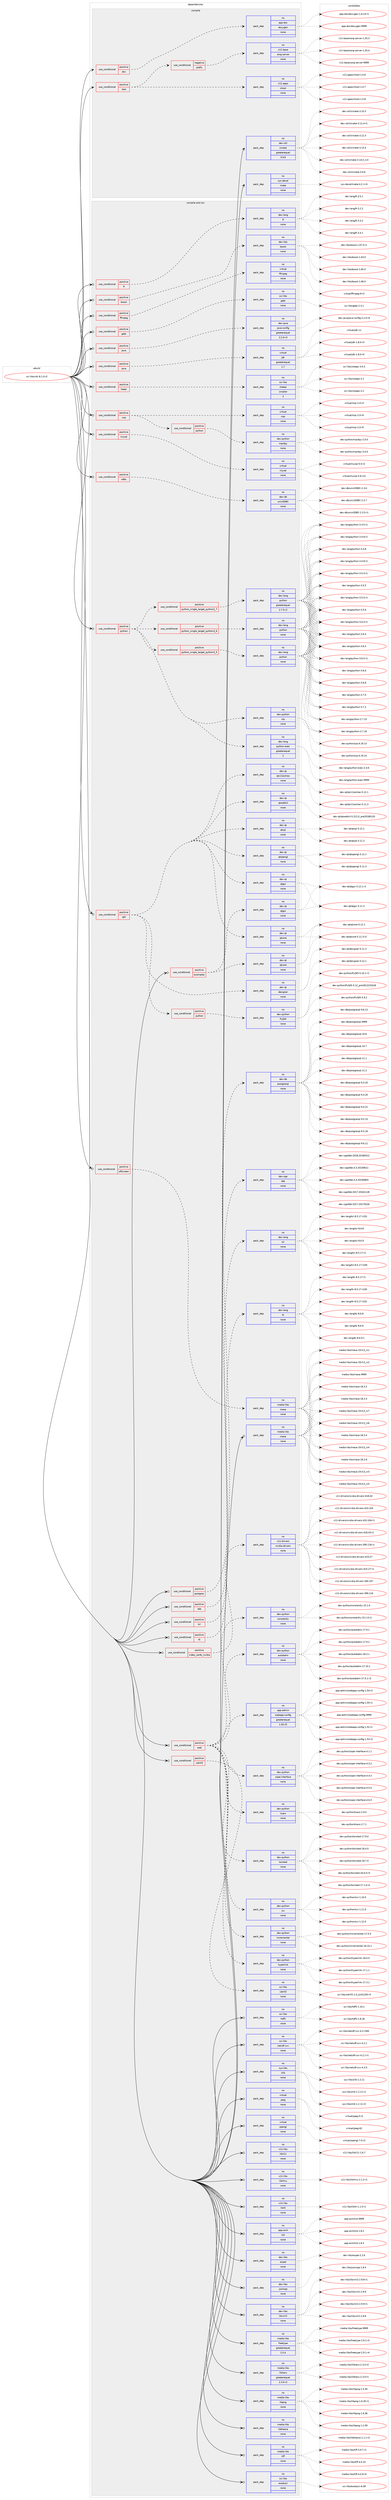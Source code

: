 digraph prolog {

# *************
# Graph options
# *************

newrank=true;
concentrate=true;
compound=true;
graph [rankdir=LR,fontname=Helvetica,fontsize=10,ranksep=1.5];#, ranksep=2.5, nodesep=0.2];
edge  [arrowhead=vee];
node  [fontname=Helvetica,fontsize=10];

# **********
# The ebuild
# **********

subgraph cluster_leftcol {
color=gray;
rank=same;
label=<<i>ebuild</i>>;
id [label="sci-libs/vtk-8.1.0-r2", color=red, width=4, href="../sci-libs/vtk-8.1.0-r2.svg"];
}

# ****************
# The dependencies
# ****************

subgraph cluster_midcol {
color=gray;
label=<<i>dependencies</i>>;
subgraph cluster_compile {
fillcolor="#eeeeee";
style=filled;
label=<<i>compile</i>>;
subgraph cond454333 {
dependency1697318 [label=<<TABLE BORDER="0" CELLBORDER="1" CELLSPACING="0" CELLPADDING="4"><TR><TD ROWSPAN="3" CELLPADDING="10">use_conditional</TD></TR><TR><TD>positive</TD></TR><TR><TD>doc</TD></TR></TABLE>>, shape=none, color=red];
subgraph pack1215167 {
dependency1697319 [label=<<TABLE BORDER="0" CELLBORDER="1" CELLSPACING="0" CELLPADDING="4" WIDTH="220"><TR><TD ROWSPAN="6" CELLPADDING="30">pack_dep</TD></TR><TR><TD WIDTH="110">no</TD></TR><TR><TD>app-doc</TD></TR><TR><TD>doxygen</TD></TR><TR><TD>none</TD></TR><TR><TD></TD></TR></TABLE>>, shape=none, color=blue];
}
dependency1697318:e -> dependency1697319:w [weight=20,style="dashed",arrowhead="vee"];
}
id:e -> dependency1697318:w [weight=20,style="solid",arrowhead="vee"];
subgraph cond454334 {
dependency1697320 [label=<<TABLE BORDER="0" CELLBORDER="1" CELLSPACING="0" CELLPADDING="4"><TR><TD ROWSPAN="3" CELLPADDING="10">use_conditional</TD></TR><TR><TD>positive</TD></TR><TR><TD>test</TD></TR></TABLE>>, shape=none, color=red];
subgraph cond454335 {
dependency1697321 [label=<<TABLE BORDER="0" CELLBORDER="1" CELLSPACING="0" CELLPADDING="4"><TR><TD ROWSPAN="3" CELLPADDING="10">use_conditional</TD></TR><TR><TD>negative</TD></TR><TR><TD>prefix</TD></TR></TABLE>>, shape=none, color=red];
subgraph pack1215168 {
dependency1697322 [label=<<TABLE BORDER="0" CELLBORDER="1" CELLSPACING="0" CELLPADDING="4" WIDTH="220"><TR><TD ROWSPAN="6" CELLPADDING="30">pack_dep</TD></TR><TR><TD WIDTH="110">no</TD></TR><TR><TD>x11-base</TD></TR><TR><TD>xorg-server</TD></TR><TR><TD>none</TD></TR><TR><TD></TD></TR></TABLE>>, shape=none, color=blue];
}
dependency1697321:e -> dependency1697322:w [weight=20,style="dashed",arrowhead="vee"];
}
dependency1697320:e -> dependency1697321:w [weight=20,style="dashed",arrowhead="vee"];
subgraph pack1215169 {
dependency1697323 [label=<<TABLE BORDER="0" CELLBORDER="1" CELLSPACING="0" CELLPADDING="4" WIDTH="220"><TR><TD ROWSPAN="6" CELLPADDING="30">pack_dep</TD></TR><TR><TD WIDTH="110">no</TD></TR><TR><TD>x11-apps</TD></TR><TR><TD>xhost</TD></TR><TR><TD>none</TD></TR><TR><TD></TD></TR></TABLE>>, shape=none, color=blue];
}
dependency1697320:e -> dependency1697323:w [weight=20,style="dashed",arrowhead="vee"];
}
id:e -> dependency1697320:w [weight=20,style="solid",arrowhead="vee"];
subgraph pack1215170 {
dependency1697324 [label=<<TABLE BORDER="0" CELLBORDER="1" CELLSPACING="0" CELLPADDING="4" WIDTH="220"><TR><TD ROWSPAN="6" CELLPADDING="30">pack_dep</TD></TR><TR><TD WIDTH="110">no</TD></TR><TR><TD>dev-util</TD></TR><TR><TD>cmake</TD></TR><TR><TD>greaterequal</TD></TR><TR><TD>3.9.6</TD></TR></TABLE>>, shape=none, color=blue];
}
id:e -> dependency1697324:w [weight=20,style="solid",arrowhead="vee"];
subgraph pack1215171 {
dependency1697325 [label=<<TABLE BORDER="0" CELLBORDER="1" CELLSPACING="0" CELLPADDING="4" WIDTH="220"><TR><TD ROWSPAN="6" CELLPADDING="30">pack_dep</TD></TR><TR><TD WIDTH="110">no</TD></TR><TR><TD>sys-devel</TD></TR><TR><TD>make</TD></TR><TR><TD>none</TD></TR><TR><TD></TD></TR></TABLE>>, shape=none, color=blue];
}
id:e -> dependency1697325:w [weight=20,style="solid",arrowhead="vee"];
}
subgraph cluster_compileandrun {
fillcolor="#eeeeee";
style=filled;
label=<<i>compile and run</i>>;
subgraph cond454336 {
dependency1697326 [label=<<TABLE BORDER="0" CELLBORDER="1" CELLSPACING="0" CELLPADDING="4"><TR><TD ROWSPAN="3" CELLPADDING="10">use_conditional</TD></TR><TR><TD>positive</TD></TR><TR><TD>R</TD></TR></TABLE>>, shape=none, color=red];
subgraph pack1215172 {
dependency1697327 [label=<<TABLE BORDER="0" CELLBORDER="1" CELLSPACING="0" CELLPADDING="4" WIDTH="220"><TR><TD ROWSPAN="6" CELLPADDING="30">pack_dep</TD></TR><TR><TD WIDTH="110">no</TD></TR><TR><TD>dev-lang</TD></TR><TR><TD>R</TD></TR><TR><TD>none</TD></TR><TR><TD></TD></TR></TABLE>>, shape=none, color=blue];
}
dependency1697326:e -> dependency1697327:w [weight=20,style="dashed",arrowhead="vee"];
}
id:e -> dependency1697326:w [weight=20,style="solid",arrowhead="odotvee"];
subgraph cond454337 {
dependency1697328 [label=<<TABLE BORDER="0" CELLBORDER="1" CELLSPACING="0" CELLPADDING="4"><TR><TD ROWSPAN="3" CELLPADDING="10">use_conditional</TD></TR><TR><TD>positive</TD></TR><TR><TD>boost</TD></TR></TABLE>>, shape=none, color=red];
subgraph pack1215173 {
dependency1697329 [label=<<TABLE BORDER="0" CELLBORDER="1" CELLSPACING="0" CELLPADDING="4" WIDTH="220"><TR><TD ROWSPAN="6" CELLPADDING="30">pack_dep</TD></TR><TR><TD WIDTH="110">no</TD></TR><TR><TD>dev-libs</TD></TR><TR><TD>boost</TD></TR><TR><TD>none</TD></TR><TR><TD></TD></TR></TABLE>>, shape=none, color=blue];
}
dependency1697328:e -> dependency1697329:w [weight=20,style="dashed",arrowhead="vee"];
}
id:e -> dependency1697328:w [weight=20,style="solid",arrowhead="odotvee"];
subgraph cond454338 {
dependency1697330 [label=<<TABLE BORDER="0" CELLBORDER="1" CELLSPACING="0" CELLPADDING="4"><TR><TD ROWSPAN="3" CELLPADDING="10">use_conditional</TD></TR><TR><TD>positive</TD></TR><TR><TD>examples</TD></TR></TABLE>>, shape=none, color=red];
subgraph pack1215174 {
dependency1697331 [label=<<TABLE BORDER="0" CELLBORDER="1" CELLSPACING="0" CELLPADDING="4" WIDTH="220"><TR><TD ROWSPAN="6" CELLPADDING="30">pack_dep</TD></TR><TR><TD WIDTH="110">no</TD></TR><TR><TD>dev-qt</TD></TR><TR><TD>qtcore</TD></TR><TR><TD>none</TD></TR><TR><TD></TD></TR></TABLE>>, shape=none, color=blue];
}
dependency1697330:e -> dependency1697331:w [weight=20,style="dashed",arrowhead="vee"];
subgraph pack1215175 {
dependency1697332 [label=<<TABLE BORDER="0" CELLBORDER="1" CELLSPACING="0" CELLPADDING="4" WIDTH="220"><TR><TD ROWSPAN="6" CELLPADDING="30">pack_dep</TD></TR><TR><TD WIDTH="110">no</TD></TR><TR><TD>dev-qt</TD></TR><TR><TD>qtgui</TD></TR><TR><TD>none</TD></TR><TR><TD></TD></TR></TABLE>>, shape=none, color=blue];
}
dependency1697330:e -> dependency1697332:w [weight=20,style="dashed",arrowhead="vee"];
}
id:e -> dependency1697330:w [weight=20,style="solid",arrowhead="odotvee"];
subgraph cond454339 {
dependency1697333 [label=<<TABLE BORDER="0" CELLBORDER="1" CELLSPACING="0" CELLPADDING="4"><TR><TD ROWSPAN="3" CELLPADDING="10">use_conditional</TD></TR><TR><TD>positive</TD></TR><TR><TD>ffmpeg</TD></TR></TABLE>>, shape=none, color=red];
subgraph pack1215176 {
dependency1697334 [label=<<TABLE BORDER="0" CELLBORDER="1" CELLSPACING="0" CELLPADDING="4" WIDTH="220"><TR><TD ROWSPAN="6" CELLPADDING="30">pack_dep</TD></TR><TR><TD WIDTH="110">no</TD></TR><TR><TD>virtual</TD></TR><TR><TD>ffmpeg</TD></TR><TR><TD>none</TD></TR><TR><TD></TD></TR></TABLE>>, shape=none, color=blue];
}
dependency1697333:e -> dependency1697334:w [weight=20,style="dashed",arrowhead="vee"];
}
id:e -> dependency1697333:w [weight=20,style="solid",arrowhead="odotvee"];
subgraph cond454340 {
dependency1697335 [label=<<TABLE BORDER="0" CELLBORDER="1" CELLSPACING="0" CELLPADDING="4"><TR><TD ROWSPAN="3" CELLPADDING="10">use_conditional</TD></TR><TR><TD>positive</TD></TR><TR><TD>gdal</TD></TR></TABLE>>, shape=none, color=red];
subgraph pack1215177 {
dependency1697336 [label=<<TABLE BORDER="0" CELLBORDER="1" CELLSPACING="0" CELLPADDING="4" WIDTH="220"><TR><TD ROWSPAN="6" CELLPADDING="30">pack_dep</TD></TR><TR><TD WIDTH="110">no</TD></TR><TR><TD>sci-libs</TD></TR><TR><TD>gdal</TD></TR><TR><TD>none</TD></TR><TR><TD></TD></TR></TABLE>>, shape=none, color=blue];
}
dependency1697335:e -> dependency1697336:w [weight=20,style="dashed",arrowhead="vee"];
}
id:e -> dependency1697335:w [weight=20,style="solid",arrowhead="odotvee"];
subgraph cond454341 {
dependency1697337 [label=<<TABLE BORDER="0" CELLBORDER="1" CELLSPACING="0" CELLPADDING="4"><TR><TD ROWSPAN="3" CELLPADDING="10">use_conditional</TD></TR><TR><TD>positive</TD></TR><TR><TD>java</TD></TR></TABLE>>, shape=none, color=red];
subgraph pack1215178 {
dependency1697338 [label=<<TABLE BORDER="0" CELLBORDER="1" CELLSPACING="0" CELLPADDING="4" WIDTH="220"><TR><TD ROWSPAN="6" CELLPADDING="30">pack_dep</TD></TR><TR><TD WIDTH="110">no</TD></TR><TR><TD>dev-java</TD></TR><TR><TD>java-config</TD></TR><TR><TD>greaterequal</TD></TR><TR><TD>2.2.0-r3</TD></TR></TABLE>>, shape=none, color=blue];
}
dependency1697337:e -> dependency1697338:w [weight=20,style="dashed",arrowhead="vee"];
}
id:e -> dependency1697337:w [weight=20,style="solid",arrowhead="odotvee"];
subgraph cond454342 {
dependency1697339 [label=<<TABLE BORDER="0" CELLBORDER="1" CELLSPACING="0" CELLPADDING="4"><TR><TD ROWSPAN="3" CELLPADDING="10">use_conditional</TD></TR><TR><TD>positive</TD></TR><TR><TD>java</TD></TR></TABLE>>, shape=none, color=red];
subgraph pack1215179 {
dependency1697340 [label=<<TABLE BORDER="0" CELLBORDER="1" CELLSPACING="0" CELLPADDING="4" WIDTH="220"><TR><TD ROWSPAN="6" CELLPADDING="30">pack_dep</TD></TR><TR><TD WIDTH="110">no</TD></TR><TR><TD>virtual</TD></TR><TR><TD>jdk</TD></TR><TR><TD>greaterequal</TD></TR><TR><TD>1.7</TD></TR></TABLE>>, shape=none, color=blue];
}
dependency1697339:e -> dependency1697340:w [weight=20,style="dashed",arrowhead="vee"];
}
id:e -> dependency1697339:w [weight=20,style="solid",arrowhead="odotvee"];
subgraph cond454343 {
dependency1697341 [label=<<TABLE BORDER="0" CELLBORDER="1" CELLSPACING="0" CELLPADDING="4"><TR><TD ROWSPAN="3" CELLPADDING="10">use_conditional</TD></TR><TR><TD>positive</TD></TR><TR><TD>kaapi</TD></TR></TABLE>>, shape=none, color=red];
subgraph pack1215180 {
dependency1697342 [label=<<TABLE BORDER="0" CELLBORDER="1" CELLSPACING="0" CELLPADDING="4" WIDTH="220"><TR><TD ROWSPAN="6" CELLPADDING="30">pack_dep</TD></TR><TR><TD WIDTH="110">no</TD></TR><TR><TD>sci-libs</TD></TR><TR><TD>xkaapi</TD></TR><TR><TD>smaller</TD></TR><TR><TD>3</TD></TR></TABLE>>, shape=none, color=blue];
}
dependency1697341:e -> dependency1697342:w [weight=20,style="dashed",arrowhead="vee"];
}
id:e -> dependency1697341:w [weight=20,style="solid",arrowhead="odotvee"];
subgraph cond454344 {
dependency1697343 [label=<<TABLE BORDER="0" CELLBORDER="1" CELLSPACING="0" CELLPADDING="4"><TR><TD ROWSPAN="3" CELLPADDING="10">use_conditional</TD></TR><TR><TD>positive</TD></TR><TR><TD>mpi</TD></TR></TABLE>>, shape=none, color=red];
subgraph pack1215181 {
dependency1697344 [label=<<TABLE BORDER="0" CELLBORDER="1" CELLSPACING="0" CELLPADDING="4" WIDTH="220"><TR><TD ROWSPAN="6" CELLPADDING="30">pack_dep</TD></TR><TR><TD WIDTH="110">no</TD></TR><TR><TD>virtual</TD></TR><TR><TD>mpi</TD></TR><TR><TD>none</TD></TR><TR><TD></TD></TR></TABLE>>, shape=none, color=blue];
}
dependency1697343:e -> dependency1697344:w [weight=20,style="dashed",arrowhead="vee"];
subgraph cond454345 {
dependency1697345 [label=<<TABLE BORDER="0" CELLBORDER="1" CELLSPACING="0" CELLPADDING="4"><TR><TD ROWSPAN="3" CELLPADDING="10">use_conditional</TD></TR><TR><TD>positive</TD></TR><TR><TD>python</TD></TR></TABLE>>, shape=none, color=red];
subgraph pack1215182 {
dependency1697346 [label=<<TABLE BORDER="0" CELLBORDER="1" CELLSPACING="0" CELLPADDING="4" WIDTH="220"><TR><TD ROWSPAN="6" CELLPADDING="30">pack_dep</TD></TR><TR><TD WIDTH="110">no</TD></TR><TR><TD>dev-python</TD></TR><TR><TD>mpi4py</TD></TR><TR><TD>none</TD></TR><TR><TD></TD></TR></TABLE>>, shape=none, color=blue];
}
dependency1697345:e -> dependency1697346:w [weight=20,style="dashed",arrowhead="vee"];
}
dependency1697343:e -> dependency1697345:w [weight=20,style="dashed",arrowhead="vee"];
}
id:e -> dependency1697343:w [weight=20,style="solid",arrowhead="odotvee"];
subgraph cond454346 {
dependency1697347 [label=<<TABLE BORDER="0" CELLBORDER="1" CELLSPACING="0" CELLPADDING="4"><TR><TD ROWSPAN="3" CELLPADDING="10">use_conditional</TD></TR><TR><TD>positive</TD></TR><TR><TD>mysql</TD></TR></TABLE>>, shape=none, color=red];
subgraph pack1215183 {
dependency1697348 [label=<<TABLE BORDER="0" CELLBORDER="1" CELLSPACING="0" CELLPADDING="4" WIDTH="220"><TR><TD ROWSPAN="6" CELLPADDING="30">pack_dep</TD></TR><TR><TD WIDTH="110">no</TD></TR><TR><TD>virtual</TD></TR><TR><TD>mysql</TD></TR><TR><TD>none</TD></TR><TR><TD></TD></TR></TABLE>>, shape=none, color=blue];
}
dependency1697347:e -> dependency1697348:w [weight=20,style="dashed",arrowhead="vee"];
}
id:e -> dependency1697347:w [weight=20,style="solid",arrowhead="odotvee"];
subgraph cond454347 {
dependency1697349 [label=<<TABLE BORDER="0" CELLBORDER="1" CELLSPACING="0" CELLPADDING="4"><TR><TD ROWSPAN="3" CELLPADDING="10">use_conditional</TD></TR><TR><TD>positive</TD></TR><TR><TD>odbc</TD></TR></TABLE>>, shape=none, color=red];
subgraph pack1215184 {
dependency1697350 [label=<<TABLE BORDER="0" CELLBORDER="1" CELLSPACING="0" CELLPADDING="4" WIDTH="220"><TR><TD ROWSPAN="6" CELLPADDING="30">pack_dep</TD></TR><TR><TD WIDTH="110">no</TD></TR><TR><TD>dev-db</TD></TR><TR><TD>unixODBC</TD></TR><TR><TD>none</TD></TR><TR><TD></TD></TR></TABLE>>, shape=none, color=blue];
}
dependency1697349:e -> dependency1697350:w [weight=20,style="dashed",arrowhead="vee"];
}
id:e -> dependency1697349:w [weight=20,style="solid",arrowhead="odotvee"];
subgraph cond454348 {
dependency1697351 [label=<<TABLE BORDER="0" CELLBORDER="1" CELLSPACING="0" CELLPADDING="4"><TR><TD ROWSPAN="3" CELLPADDING="10">use_conditional</TD></TR><TR><TD>positive</TD></TR><TR><TD>offscreen</TD></TR></TABLE>>, shape=none, color=red];
subgraph pack1215185 {
dependency1697352 [label=<<TABLE BORDER="0" CELLBORDER="1" CELLSPACING="0" CELLPADDING="4" WIDTH="220"><TR><TD ROWSPAN="6" CELLPADDING="30">pack_dep</TD></TR><TR><TD WIDTH="110">no</TD></TR><TR><TD>media-libs</TD></TR><TR><TD>mesa</TD></TR><TR><TD>none</TD></TR><TR><TD></TD></TR></TABLE>>, shape=none, color=blue];
}
dependency1697351:e -> dependency1697352:w [weight=20,style="dashed",arrowhead="vee"];
}
id:e -> dependency1697351:w [weight=20,style="solid",arrowhead="odotvee"];
subgraph cond454349 {
dependency1697353 [label=<<TABLE BORDER="0" CELLBORDER="1" CELLSPACING="0" CELLPADDING="4"><TR><TD ROWSPAN="3" CELLPADDING="10">use_conditional</TD></TR><TR><TD>positive</TD></TR><TR><TD>postgres</TD></TR></TABLE>>, shape=none, color=red];
subgraph pack1215186 {
dependency1697354 [label=<<TABLE BORDER="0" CELLBORDER="1" CELLSPACING="0" CELLPADDING="4" WIDTH="220"><TR><TD ROWSPAN="6" CELLPADDING="30">pack_dep</TD></TR><TR><TD WIDTH="110">no</TD></TR><TR><TD>dev-db</TD></TR><TR><TD>postgresql</TD></TR><TR><TD>none</TD></TR><TR><TD></TD></TR></TABLE>>, shape=none, color=blue];
}
dependency1697353:e -> dependency1697354:w [weight=20,style="dashed",arrowhead="vee"];
}
id:e -> dependency1697353:w [weight=20,style="solid",arrowhead="odotvee"];
subgraph cond454350 {
dependency1697355 [label=<<TABLE BORDER="0" CELLBORDER="1" CELLSPACING="0" CELLPADDING="4"><TR><TD ROWSPAN="3" CELLPADDING="10">use_conditional</TD></TR><TR><TD>positive</TD></TR><TR><TD>python</TD></TR></TABLE>>, shape=none, color=red];
subgraph cond454351 {
dependency1697356 [label=<<TABLE BORDER="0" CELLBORDER="1" CELLSPACING="0" CELLPADDING="4"><TR><TD ROWSPAN="3" CELLPADDING="10">use_conditional</TD></TR><TR><TD>positive</TD></TR><TR><TD>python_single_target_python2_7</TD></TR></TABLE>>, shape=none, color=red];
subgraph pack1215187 {
dependency1697357 [label=<<TABLE BORDER="0" CELLBORDER="1" CELLSPACING="0" CELLPADDING="4" WIDTH="220"><TR><TD ROWSPAN="6" CELLPADDING="30">pack_dep</TD></TR><TR><TD WIDTH="110">no</TD></TR><TR><TD>dev-lang</TD></TR><TR><TD>python</TD></TR><TR><TD>greaterequal</TD></TR><TR><TD>2.7.5-r2</TD></TR></TABLE>>, shape=none, color=blue];
}
dependency1697356:e -> dependency1697357:w [weight=20,style="dashed",arrowhead="vee"];
}
dependency1697355:e -> dependency1697356:w [weight=20,style="dashed",arrowhead="vee"];
subgraph cond454352 {
dependency1697358 [label=<<TABLE BORDER="0" CELLBORDER="1" CELLSPACING="0" CELLPADDING="4"><TR><TD ROWSPAN="3" CELLPADDING="10">use_conditional</TD></TR><TR><TD>positive</TD></TR><TR><TD>python_single_target_python3_5</TD></TR></TABLE>>, shape=none, color=red];
subgraph pack1215188 {
dependency1697359 [label=<<TABLE BORDER="0" CELLBORDER="1" CELLSPACING="0" CELLPADDING="4" WIDTH="220"><TR><TD ROWSPAN="6" CELLPADDING="30">pack_dep</TD></TR><TR><TD WIDTH="110">no</TD></TR><TR><TD>dev-lang</TD></TR><TR><TD>python</TD></TR><TR><TD>none</TD></TR><TR><TD></TD></TR></TABLE>>, shape=none, color=blue];
}
dependency1697358:e -> dependency1697359:w [weight=20,style="dashed",arrowhead="vee"];
}
dependency1697355:e -> dependency1697358:w [weight=20,style="dashed",arrowhead="vee"];
subgraph cond454353 {
dependency1697360 [label=<<TABLE BORDER="0" CELLBORDER="1" CELLSPACING="0" CELLPADDING="4"><TR><TD ROWSPAN="3" CELLPADDING="10">use_conditional</TD></TR><TR><TD>positive</TD></TR><TR><TD>python_single_target_python3_6</TD></TR></TABLE>>, shape=none, color=red];
subgraph pack1215189 {
dependency1697361 [label=<<TABLE BORDER="0" CELLBORDER="1" CELLSPACING="0" CELLPADDING="4" WIDTH="220"><TR><TD ROWSPAN="6" CELLPADDING="30">pack_dep</TD></TR><TR><TD WIDTH="110">no</TD></TR><TR><TD>dev-lang</TD></TR><TR><TD>python</TD></TR><TR><TD>none</TD></TR><TR><TD></TD></TR></TABLE>>, shape=none, color=blue];
}
dependency1697360:e -> dependency1697361:w [weight=20,style="dashed",arrowhead="vee"];
}
dependency1697355:e -> dependency1697360:w [weight=20,style="dashed",arrowhead="vee"];
subgraph pack1215190 {
dependency1697362 [label=<<TABLE BORDER="0" CELLBORDER="1" CELLSPACING="0" CELLPADDING="4" WIDTH="220"><TR><TD ROWSPAN="6" CELLPADDING="30">pack_dep</TD></TR><TR><TD WIDTH="110">no</TD></TR><TR><TD>dev-lang</TD></TR><TR><TD>python-exec</TD></TR><TR><TD>greaterequal</TD></TR><TR><TD>2</TD></TR></TABLE>>, shape=none, color=blue];
}
dependency1697355:e -> dependency1697362:w [weight=20,style="dashed",arrowhead="vee"];
subgraph pack1215191 {
dependency1697363 [label=<<TABLE BORDER="0" CELLBORDER="1" CELLSPACING="0" CELLPADDING="4" WIDTH="220"><TR><TD ROWSPAN="6" CELLPADDING="30">pack_dep</TD></TR><TR><TD WIDTH="110">no</TD></TR><TR><TD>dev-python</TD></TR><TR><TD>sip</TD></TR><TR><TD>none</TD></TR><TR><TD></TD></TR></TABLE>>, shape=none, color=blue];
}
dependency1697355:e -> dependency1697363:w [weight=20,style="dashed",arrowhead="vee"];
}
id:e -> dependency1697355:w [weight=20,style="solid",arrowhead="odotvee"];
subgraph cond454354 {
dependency1697364 [label=<<TABLE BORDER="0" CELLBORDER="1" CELLSPACING="0" CELLPADDING="4"><TR><TD ROWSPAN="3" CELLPADDING="10">use_conditional</TD></TR><TR><TD>positive</TD></TR><TR><TD>qt5</TD></TR></TABLE>>, shape=none, color=red];
subgraph pack1215192 {
dependency1697365 [label=<<TABLE BORDER="0" CELLBORDER="1" CELLSPACING="0" CELLPADDING="4" WIDTH="220"><TR><TD ROWSPAN="6" CELLPADDING="30">pack_dep</TD></TR><TR><TD WIDTH="110">no</TD></TR><TR><TD>dev-qt</TD></TR><TR><TD>designer</TD></TR><TR><TD>none</TD></TR><TR><TD></TD></TR></TABLE>>, shape=none, color=blue];
}
dependency1697364:e -> dependency1697365:w [weight=20,style="dashed",arrowhead="vee"];
subgraph pack1215193 {
dependency1697366 [label=<<TABLE BORDER="0" CELLBORDER="1" CELLSPACING="0" CELLPADDING="4" WIDTH="220"><TR><TD ROWSPAN="6" CELLPADDING="30">pack_dep</TD></TR><TR><TD WIDTH="110">no</TD></TR><TR><TD>dev-qt</TD></TR><TR><TD>qtcore</TD></TR><TR><TD>none</TD></TR><TR><TD></TD></TR></TABLE>>, shape=none, color=blue];
}
dependency1697364:e -> dependency1697366:w [weight=20,style="dashed",arrowhead="vee"];
subgraph pack1215194 {
dependency1697367 [label=<<TABLE BORDER="0" CELLBORDER="1" CELLSPACING="0" CELLPADDING="4" WIDTH="220"><TR><TD ROWSPAN="6" CELLPADDING="30">pack_dep</TD></TR><TR><TD WIDTH="110">no</TD></TR><TR><TD>dev-qt</TD></TR><TR><TD>qtgui</TD></TR><TR><TD>none</TD></TR><TR><TD></TD></TR></TABLE>>, shape=none, color=blue];
}
dependency1697364:e -> dependency1697367:w [weight=20,style="dashed",arrowhead="vee"];
subgraph pack1215195 {
dependency1697368 [label=<<TABLE BORDER="0" CELLBORDER="1" CELLSPACING="0" CELLPADDING="4" WIDTH="220"><TR><TD ROWSPAN="6" CELLPADDING="30">pack_dep</TD></TR><TR><TD WIDTH="110">no</TD></TR><TR><TD>dev-qt</TD></TR><TR><TD>qtopengl</TD></TR><TR><TD>none</TD></TR><TR><TD></TD></TR></TABLE>>, shape=none, color=blue];
}
dependency1697364:e -> dependency1697368:w [weight=20,style="dashed",arrowhead="vee"];
subgraph pack1215196 {
dependency1697369 [label=<<TABLE BORDER="0" CELLBORDER="1" CELLSPACING="0" CELLPADDING="4" WIDTH="220"><TR><TD ROWSPAN="6" CELLPADDING="30">pack_dep</TD></TR><TR><TD WIDTH="110">no</TD></TR><TR><TD>dev-qt</TD></TR><TR><TD>qtsql</TD></TR><TR><TD>none</TD></TR><TR><TD></TD></TR></TABLE>>, shape=none, color=blue];
}
dependency1697364:e -> dependency1697369:w [weight=20,style="dashed",arrowhead="vee"];
subgraph pack1215197 {
dependency1697370 [label=<<TABLE BORDER="0" CELLBORDER="1" CELLSPACING="0" CELLPADDING="4" WIDTH="220"><TR><TD ROWSPAN="6" CELLPADDING="30">pack_dep</TD></TR><TR><TD WIDTH="110">no</TD></TR><TR><TD>dev-qt</TD></TR><TR><TD>qtwebkit</TD></TR><TR><TD>none</TD></TR><TR><TD></TD></TR></TABLE>>, shape=none, color=blue];
}
dependency1697364:e -> dependency1697370:w [weight=20,style="dashed",arrowhead="vee"];
subgraph pack1215198 {
dependency1697371 [label=<<TABLE BORDER="0" CELLBORDER="1" CELLSPACING="0" CELLPADDING="4" WIDTH="220"><TR><TD ROWSPAN="6" CELLPADDING="30">pack_dep</TD></TR><TR><TD WIDTH="110">no</TD></TR><TR><TD>dev-qt</TD></TR><TR><TD>qtx11extras</TD></TR><TR><TD>none</TD></TR><TR><TD></TD></TR></TABLE>>, shape=none, color=blue];
}
dependency1697364:e -> dependency1697371:w [weight=20,style="dashed",arrowhead="vee"];
subgraph cond454355 {
dependency1697372 [label=<<TABLE BORDER="0" CELLBORDER="1" CELLSPACING="0" CELLPADDING="4"><TR><TD ROWSPAN="3" CELLPADDING="10">use_conditional</TD></TR><TR><TD>positive</TD></TR><TR><TD>python</TD></TR></TABLE>>, shape=none, color=red];
subgraph pack1215199 {
dependency1697373 [label=<<TABLE BORDER="0" CELLBORDER="1" CELLSPACING="0" CELLPADDING="4" WIDTH="220"><TR><TD ROWSPAN="6" CELLPADDING="30">pack_dep</TD></TR><TR><TD WIDTH="110">no</TD></TR><TR><TD>dev-python</TD></TR><TR><TD>PyQt5</TD></TR><TR><TD>none</TD></TR><TR><TD></TD></TR></TABLE>>, shape=none, color=blue];
}
dependency1697372:e -> dependency1697373:w [weight=20,style="dashed",arrowhead="vee"];
}
dependency1697364:e -> dependency1697372:w [weight=20,style="dashed",arrowhead="vee"];
}
id:e -> dependency1697364:w [weight=20,style="solid",arrowhead="odotvee"];
subgraph cond454356 {
dependency1697374 [label=<<TABLE BORDER="0" CELLBORDER="1" CELLSPACING="0" CELLPADDING="4"><TR><TD ROWSPAN="3" CELLPADDING="10">use_conditional</TD></TR><TR><TD>positive</TD></TR><TR><TD>tbb</TD></TR></TABLE>>, shape=none, color=red];
subgraph pack1215200 {
dependency1697375 [label=<<TABLE BORDER="0" CELLBORDER="1" CELLSPACING="0" CELLPADDING="4" WIDTH="220"><TR><TD ROWSPAN="6" CELLPADDING="30">pack_dep</TD></TR><TR><TD WIDTH="110">no</TD></TR><TR><TD>dev-cpp</TD></TR><TR><TD>tbb</TD></TR><TR><TD>none</TD></TR><TR><TD></TD></TR></TABLE>>, shape=none, color=blue];
}
dependency1697374:e -> dependency1697375:w [weight=20,style="dashed",arrowhead="vee"];
}
id:e -> dependency1697374:w [weight=20,style="solid",arrowhead="odotvee"];
subgraph cond454357 {
dependency1697376 [label=<<TABLE BORDER="0" CELLBORDER="1" CELLSPACING="0" CELLPADDING="4"><TR><TD ROWSPAN="3" CELLPADDING="10">use_conditional</TD></TR><TR><TD>positive</TD></TR><TR><TD>tcl</TD></TR></TABLE>>, shape=none, color=red];
subgraph pack1215201 {
dependency1697377 [label=<<TABLE BORDER="0" CELLBORDER="1" CELLSPACING="0" CELLPADDING="4" WIDTH="220"><TR><TD ROWSPAN="6" CELLPADDING="30">pack_dep</TD></TR><TR><TD WIDTH="110">no</TD></TR><TR><TD>dev-lang</TD></TR><TR><TD>tcl</TD></TR><TR><TD>none</TD></TR><TR><TD></TD></TR></TABLE>>, shape=none, color=blue];
}
dependency1697376:e -> dependency1697377:w [weight=20,style="dashed",arrowhead="vee"];
}
id:e -> dependency1697376:w [weight=20,style="solid",arrowhead="odotvee"];
subgraph cond454358 {
dependency1697378 [label=<<TABLE BORDER="0" CELLBORDER="1" CELLSPACING="0" CELLPADDING="4"><TR><TD ROWSPAN="3" CELLPADDING="10">use_conditional</TD></TR><TR><TD>positive</TD></TR><TR><TD>tk</TD></TR></TABLE>>, shape=none, color=red];
subgraph pack1215202 {
dependency1697379 [label=<<TABLE BORDER="0" CELLBORDER="1" CELLSPACING="0" CELLPADDING="4" WIDTH="220"><TR><TD ROWSPAN="6" CELLPADDING="30">pack_dep</TD></TR><TR><TD WIDTH="110">no</TD></TR><TR><TD>dev-lang</TD></TR><TR><TD>tk</TD></TR><TR><TD>none</TD></TR><TR><TD></TD></TR></TABLE>>, shape=none, color=blue];
}
dependency1697378:e -> dependency1697379:w [weight=20,style="dashed",arrowhead="vee"];
}
id:e -> dependency1697378:w [weight=20,style="solid",arrowhead="odotvee"];
subgraph cond454359 {
dependency1697380 [label=<<TABLE BORDER="0" CELLBORDER="1" CELLSPACING="0" CELLPADDING="4"><TR><TD ROWSPAN="3" CELLPADDING="10">use_conditional</TD></TR><TR><TD>positive</TD></TR><TR><TD>video_cards_nvidia</TD></TR></TABLE>>, shape=none, color=red];
subgraph pack1215203 {
dependency1697381 [label=<<TABLE BORDER="0" CELLBORDER="1" CELLSPACING="0" CELLPADDING="4" WIDTH="220"><TR><TD ROWSPAN="6" CELLPADDING="30">pack_dep</TD></TR><TR><TD WIDTH="110">no</TD></TR><TR><TD>x11-drivers</TD></TR><TR><TD>nvidia-drivers</TD></TR><TR><TD>none</TD></TR><TR><TD></TD></TR></TABLE>>, shape=none, color=blue];
}
dependency1697380:e -> dependency1697381:w [weight=20,style="dashed",arrowhead="vee"];
}
id:e -> dependency1697380:w [weight=20,style="solid",arrowhead="odotvee"];
subgraph cond454360 {
dependency1697382 [label=<<TABLE BORDER="0" CELLBORDER="1" CELLSPACING="0" CELLPADDING="4"><TR><TD ROWSPAN="3" CELLPADDING="10">use_conditional</TD></TR><TR><TD>positive</TD></TR><TR><TD>web</TD></TR></TABLE>>, shape=none, color=red];
subgraph pack1215204 {
dependency1697383 [label=<<TABLE BORDER="0" CELLBORDER="1" CELLSPACING="0" CELLPADDING="4" WIDTH="220"><TR><TD ROWSPAN="6" CELLPADDING="30">pack_dep</TD></TR><TR><TD WIDTH="110">no</TD></TR><TR><TD>app-admin</TD></TR><TR><TD>webapp-config</TD></TR><TR><TD>greaterequal</TD></TR><TR><TD>1.50.15</TD></TR></TABLE>>, shape=none, color=blue];
}
dependency1697382:e -> dependency1697383:w [weight=20,style="dashed",arrowhead="vee"];
subgraph pack1215205 {
dependency1697384 [label=<<TABLE BORDER="0" CELLBORDER="1" CELLSPACING="0" CELLPADDING="4" WIDTH="220"><TR><TD ROWSPAN="6" CELLPADDING="30">pack_dep</TD></TR><TR><TD WIDTH="110">no</TD></TR><TR><TD>dev-python</TD></TR><TR><TD>autobahn</TD></TR><TR><TD>none</TD></TR><TR><TD></TD></TR></TABLE>>, shape=none, color=blue];
}
dependency1697382:e -> dependency1697384:w [weight=20,style="dashed",arrowhead="vee"];
subgraph pack1215206 {
dependency1697385 [label=<<TABLE BORDER="0" CELLBORDER="1" CELLSPACING="0" CELLPADDING="4" WIDTH="220"><TR><TD ROWSPAN="6" CELLPADDING="30">pack_dep</TD></TR><TR><TD WIDTH="110">no</TD></TR><TR><TD>dev-python</TD></TR><TR><TD>constantly</TD></TR><TR><TD>none</TD></TR><TR><TD></TD></TR></TABLE>>, shape=none, color=blue];
}
dependency1697382:e -> dependency1697385:w [weight=20,style="dashed",arrowhead="vee"];
subgraph pack1215207 {
dependency1697386 [label=<<TABLE BORDER="0" CELLBORDER="1" CELLSPACING="0" CELLPADDING="4" WIDTH="220"><TR><TD ROWSPAN="6" CELLPADDING="30">pack_dep</TD></TR><TR><TD WIDTH="110">no</TD></TR><TR><TD>dev-python</TD></TR><TR><TD>hyperlink</TD></TR><TR><TD>none</TD></TR><TR><TD></TD></TR></TABLE>>, shape=none, color=blue];
}
dependency1697382:e -> dependency1697386:w [weight=20,style="dashed",arrowhead="vee"];
subgraph pack1215208 {
dependency1697387 [label=<<TABLE BORDER="0" CELLBORDER="1" CELLSPACING="0" CELLPADDING="4" WIDTH="220"><TR><TD ROWSPAN="6" CELLPADDING="30">pack_dep</TD></TR><TR><TD WIDTH="110">no</TD></TR><TR><TD>dev-python</TD></TR><TR><TD>incremental</TD></TR><TR><TD>none</TD></TR><TR><TD></TD></TR></TABLE>>, shape=none, color=blue];
}
dependency1697382:e -> dependency1697387:w [weight=20,style="dashed",arrowhead="vee"];
subgraph pack1215209 {
dependency1697388 [label=<<TABLE BORDER="0" CELLBORDER="1" CELLSPACING="0" CELLPADDING="4" WIDTH="220"><TR><TD ROWSPAN="6" CELLPADDING="30">pack_dep</TD></TR><TR><TD WIDTH="110">no</TD></TR><TR><TD>dev-python</TD></TR><TR><TD>six</TD></TR><TR><TD>none</TD></TR><TR><TD></TD></TR></TABLE>>, shape=none, color=blue];
}
dependency1697382:e -> dependency1697388:w [weight=20,style="dashed",arrowhead="vee"];
subgraph pack1215210 {
dependency1697389 [label=<<TABLE BORDER="0" CELLBORDER="1" CELLSPACING="0" CELLPADDING="4" WIDTH="220"><TR><TD ROWSPAN="6" CELLPADDING="30">pack_dep</TD></TR><TR><TD WIDTH="110">no</TD></TR><TR><TD>dev-python</TD></TR><TR><TD>twisted</TD></TR><TR><TD>none</TD></TR><TR><TD></TD></TR></TABLE>>, shape=none, color=blue];
}
dependency1697382:e -> dependency1697389:w [weight=20,style="dashed",arrowhead="vee"];
subgraph pack1215211 {
dependency1697390 [label=<<TABLE BORDER="0" CELLBORDER="1" CELLSPACING="0" CELLPADDING="4" WIDTH="220"><TR><TD ROWSPAN="6" CELLPADDING="30">pack_dep</TD></TR><TR><TD WIDTH="110">no</TD></TR><TR><TD>dev-python</TD></TR><TR><TD>txaio</TD></TR><TR><TD>none</TD></TR><TR><TD></TD></TR></TABLE>>, shape=none, color=blue];
}
dependency1697382:e -> dependency1697390:w [weight=20,style="dashed",arrowhead="vee"];
subgraph pack1215212 {
dependency1697391 [label=<<TABLE BORDER="0" CELLBORDER="1" CELLSPACING="0" CELLPADDING="4" WIDTH="220"><TR><TD ROWSPAN="6" CELLPADDING="30">pack_dep</TD></TR><TR><TD WIDTH="110">no</TD></TR><TR><TD>dev-python</TD></TR><TR><TD>zope-interface</TD></TR><TR><TD>none</TD></TR><TR><TD></TD></TR></TABLE>>, shape=none, color=blue];
}
dependency1697382:e -> dependency1697391:w [weight=20,style="dashed",arrowhead="vee"];
}
id:e -> dependency1697382:w [weight=20,style="solid",arrowhead="odotvee"];
subgraph cond454361 {
dependency1697392 [label=<<TABLE BORDER="0" CELLBORDER="1" CELLSPACING="0" CELLPADDING="4"><TR><TD ROWSPAN="3" CELLPADDING="10">use_conditional</TD></TR><TR><TD>positive</TD></TR><TR><TD>xdmf2</TD></TR></TABLE>>, shape=none, color=red];
subgraph pack1215213 {
dependency1697393 [label=<<TABLE BORDER="0" CELLBORDER="1" CELLSPACING="0" CELLPADDING="4" WIDTH="220"><TR><TD ROWSPAN="6" CELLPADDING="30">pack_dep</TD></TR><TR><TD WIDTH="110">no</TD></TR><TR><TD>sci-libs</TD></TR><TR><TD>xdmf2</TD></TR><TR><TD>none</TD></TR><TR><TD></TD></TR></TABLE>>, shape=none, color=blue];
}
dependency1697392:e -> dependency1697393:w [weight=20,style="dashed",arrowhead="vee"];
}
id:e -> dependency1697392:w [weight=20,style="solid",arrowhead="odotvee"];
subgraph pack1215214 {
dependency1697394 [label=<<TABLE BORDER="0" CELLBORDER="1" CELLSPACING="0" CELLPADDING="4" WIDTH="220"><TR><TD ROWSPAN="6" CELLPADDING="30">pack_dep</TD></TR><TR><TD WIDTH="110">no</TD></TR><TR><TD>app-arch</TD></TR><TR><TD>lz4</TD></TR><TR><TD>none</TD></TR><TR><TD></TD></TR></TABLE>>, shape=none, color=blue];
}
id:e -> dependency1697394:w [weight=20,style="solid",arrowhead="odotvee"];
subgraph pack1215215 {
dependency1697395 [label=<<TABLE BORDER="0" CELLBORDER="1" CELLSPACING="0" CELLPADDING="4" WIDTH="220"><TR><TD ROWSPAN="6" CELLPADDING="30">pack_dep</TD></TR><TR><TD WIDTH="110">no</TD></TR><TR><TD>dev-libs</TD></TR><TR><TD>expat</TD></TR><TR><TD>none</TD></TR><TR><TD></TD></TR></TABLE>>, shape=none, color=blue];
}
id:e -> dependency1697395:w [weight=20,style="solid",arrowhead="odotvee"];
subgraph pack1215216 {
dependency1697396 [label=<<TABLE BORDER="0" CELLBORDER="1" CELLSPACING="0" CELLPADDING="4" WIDTH="220"><TR><TD ROWSPAN="6" CELLPADDING="30">pack_dep</TD></TR><TR><TD WIDTH="110">no</TD></TR><TR><TD>dev-libs</TD></TR><TR><TD>jsoncpp</TD></TR><TR><TD>none</TD></TR><TR><TD></TD></TR></TABLE>>, shape=none, color=blue];
}
id:e -> dependency1697396:w [weight=20,style="solid",arrowhead="odotvee"];
subgraph pack1215217 {
dependency1697397 [label=<<TABLE BORDER="0" CELLBORDER="1" CELLSPACING="0" CELLPADDING="4" WIDTH="220"><TR><TD ROWSPAN="6" CELLPADDING="30">pack_dep</TD></TR><TR><TD WIDTH="110">no</TD></TR><TR><TD>dev-libs</TD></TR><TR><TD>libxml2</TD></TR><TR><TD>none</TD></TR><TR><TD></TD></TR></TABLE>>, shape=none, color=blue];
}
id:e -> dependency1697397:w [weight=20,style="solid",arrowhead="odotvee"];
subgraph pack1215218 {
dependency1697398 [label=<<TABLE BORDER="0" CELLBORDER="1" CELLSPACING="0" CELLPADDING="4" WIDTH="220"><TR><TD ROWSPAN="6" CELLPADDING="30">pack_dep</TD></TR><TR><TD WIDTH="110">no</TD></TR><TR><TD>media-libs</TD></TR><TR><TD>freetype</TD></TR><TR><TD>greaterequal</TD></TR><TR><TD>2.5.4</TD></TR></TABLE>>, shape=none, color=blue];
}
id:e -> dependency1697398:w [weight=20,style="solid",arrowhead="odotvee"];
subgraph pack1215219 {
dependency1697399 [label=<<TABLE BORDER="0" CELLBORDER="1" CELLSPACING="0" CELLPADDING="4" WIDTH="220"><TR><TD ROWSPAN="6" CELLPADDING="30">pack_dep</TD></TR><TR><TD WIDTH="110">no</TD></TR><TR><TD>media-libs</TD></TR><TR><TD>libharu</TD></TR><TR><TD>greaterequal</TD></TR><TR><TD>2.3.0-r2</TD></TR></TABLE>>, shape=none, color=blue];
}
id:e -> dependency1697399:w [weight=20,style="solid",arrowhead="odotvee"];
subgraph pack1215220 {
dependency1697400 [label=<<TABLE BORDER="0" CELLBORDER="1" CELLSPACING="0" CELLPADDING="4" WIDTH="220"><TR><TD ROWSPAN="6" CELLPADDING="30">pack_dep</TD></TR><TR><TD WIDTH="110">no</TD></TR><TR><TD>media-libs</TD></TR><TR><TD>libpng</TD></TR><TR><TD>none</TD></TR><TR><TD></TD></TR></TABLE>>, shape=none, color=blue];
}
id:e -> dependency1697400:w [weight=20,style="solid",arrowhead="odotvee"];
subgraph pack1215221 {
dependency1697401 [label=<<TABLE BORDER="0" CELLBORDER="1" CELLSPACING="0" CELLPADDING="4" WIDTH="220"><TR><TD ROWSPAN="6" CELLPADDING="30">pack_dep</TD></TR><TR><TD WIDTH="110">no</TD></TR><TR><TD>media-libs</TD></TR><TR><TD>libtheora</TD></TR><TR><TD>none</TD></TR><TR><TD></TD></TR></TABLE>>, shape=none, color=blue];
}
id:e -> dependency1697401:w [weight=20,style="solid",arrowhead="odotvee"];
subgraph pack1215222 {
dependency1697402 [label=<<TABLE BORDER="0" CELLBORDER="1" CELLSPACING="0" CELLPADDING="4" WIDTH="220"><TR><TD ROWSPAN="6" CELLPADDING="30">pack_dep</TD></TR><TR><TD WIDTH="110">no</TD></TR><TR><TD>media-libs</TD></TR><TR><TD>mesa</TD></TR><TR><TD>none</TD></TR><TR><TD></TD></TR></TABLE>>, shape=none, color=blue];
}
id:e -> dependency1697402:w [weight=20,style="solid",arrowhead="odotvee"];
subgraph pack1215223 {
dependency1697403 [label=<<TABLE BORDER="0" CELLBORDER="1" CELLSPACING="0" CELLPADDING="4" WIDTH="220"><TR><TD ROWSPAN="6" CELLPADDING="30">pack_dep</TD></TR><TR><TD WIDTH="110">no</TD></TR><TR><TD>media-libs</TD></TR><TR><TD>tiff</TD></TR><TR><TD>none</TD></TR><TR><TD></TD></TR></TABLE>>, shape=none, color=blue];
}
id:e -> dependency1697403:w [weight=20,style="solid",arrowhead="odotvee"];
subgraph pack1215224 {
dependency1697404 [label=<<TABLE BORDER="0" CELLBORDER="1" CELLSPACING="0" CELLPADDING="4" WIDTH="220"><TR><TD ROWSPAN="6" CELLPADDING="30">pack_dep</TD></TR><TR><TD WIDTH="110">no</TD></TR><TR><TD>sci-libs</TD></TR><TR><TD>exodusii</TD></TR><TR><TD>none</TD></TR><TR><TD></TD></TR></TABLE>>, shape=none, color=blue];
}
id:e -> dependency1697404:w [weight=20,style="solid",arrowhead="odotvee"];
subgraph pack1215225 {
dependency1697405 [label=<<TABLE BORDER="0" CELLBORDER="1" CELLSPACING="0" CELLPADDING="4" WIDTH="220"><TR><TD ROWSPAN="6" CELLPADDING="30">pack_dep</TD></TR><TR><TD WIDTH="110">no</TD></TR><TR><TD>sci-libs</TD></TR><TR><TD>hdf5</TD></TR><TR><TD>none</TD></TR><TR><TD></TD></TR></TABLE>>, shape=none, color=blue];
}
id:e -> dependency1697405:w [weight=20,style="solid",arrowhead="odotvee"];
subgraph pack1215226 {
dependency1697406 [label=<<TABLE BORDER="0" CELLBORDER="1" CELLSPACING="0" CELLPADDING="4" WIDTH="220"><TR><TD ROWSPAN="6" CELLPADDING="30">pack_dep</TD></TR><TR><TD WIDTH="110">no</TD></TR><TR><TD>sci-libs</TD></TR><TR><TD>netcdf-cxx</TD></TR><TR><TD>none</TD></TR><TR><TD></TD></TR></TABLE>>, shape=none, color=blue];
}
id:e -> dependency1697406:w [weight=20,style="solid",arrowhead="odotvee"];
subgraph pack1215227 {
dependency1697407 [label=<<TABLE BORDER="0" CELLBORDER="1" CELLSPACING="0" CELLPADDING="4" WIDTH="220"><TR><TD ROWSPAN="6" CELLPADDING="30">pack_dep</TD></TR><TR><TD WIDTH="110">no</TD></TR><TR><TD>sys-libs</TD></TR><TR><TD>zlib</TD></TR><TR><TD>none</TD></TR><TR><TD></TD></TR></TABLE>>, shape=none, color=blue];
}
id:e -> dependency1697407:w [weight=20,style="solid",arrowhead="odotvee"];
subgraph pack1215228 {
dependency1697408 [label=<<TABLE BORDER="0" CELLBORDER="1" CELLSPACING="0" CELLPADDING="4" WIDTH="220"><TR><TD ROWSPAN="6" CELLPADDING="30">pack_dep</TD></TR><TR><TD WIDTH="110">no</TD></TR><TR><TD>virtual</TD></TR><TR><TD>jpeg</TD></TR><TR><TD>none</TD></TR><TR><TD></TD></TR></TABLE>>, shape=none, color=blue];
}
id:e -> dependency1697408:w [weight=20,style="solid",arrowhead="odotvee"];
subgraph pack1215229 {
dependency1697409 [label=<<TABLE BORDER="0" CELLBORDER="1" CELLSPACING="0" CELLPADDING="4" WIDTH="220"><TR><TD ROWSPAN="6" CELLPADDING="30">pack_dep</TD></TR><TR><TD WIDTH="110">no</TD></TR><TR><TD>virtual</TD></TR><TR><TD>opengl</TD></TR><TR><TD>none</TD></TR><TR><TD></TD></TR></TABLE>>, shape=none, color=blue];
}
id:e -> dependency1697409:w [weight=20,style="solid",arrowhead="odotvee"];
subgraph pack1215230 {
dependency1697410 [label=<<TABLE BORDER="0" CELLBORDER="1" CELLSPACING="0" CELLPADDING="4" WIDTH="220"><TR><TD ROWSPAN="6" CELLPADDING="30">pack_dep</TD></TR><TR><TD WIDTH="110">no</TD></TR><TR><TD>x11-libs</TD></TR><TR><TD>libX11</TD></TR><TR><TD>none</TD></TR><TR><TD></TD></TR></TABLE>>, shape=none, color=blue];
}
id:e -> dependency1697410:w [weight=20,style="solid",arrowhead="odotvee"];
subgraph pack1215231 {
dependency1697411 [label=<<TABLE BORDER="0" CELLBORDER="1" CELLSPACING="0" CELLPADDING="4" WIDTH="220"><TR><TD ROWSPAN="6" CELLPADDING="30">pack_dep</TD></TR><TR><TD WIDTH="110">no</TD></TR><TR><TD>x11-libs</TD></TR><TR><TD>libXmu</TD></TR><TR><TD>none</TD></TR><TR><TD></TD></TR></TABLE>>, shape=none, color=blue];
}
id:e -> dependency1697411:w [weight=20,style="solid",arrowhead="odotvee"];
subgraph pack1215232 {
dependency1697412 [label=<<TABLE BORDER="0" CELLBORDER="1" CELLSPACING="0" CELLPADDING="4" WIDTH="220"><TR><TD ROWSPAN="6" CELLPADDING="30">pack_dep</TD></TR><TR><TD WIDTH="110">no</TD></TR><TR><TD>x11-libs</TD></TR><TR><TD>libXt</TD></TR><TR><TD>none</TD></TR><TR><TD></TD></TR></TABLE>>, shape=none, color=blue];
}
id:e -> dependency1697412:w [weight=20,style="solid",arrowhead="odotvee"];
}
subgraph cluster_run {
fillcolor="#eeeeee";
style=filled;
label=<<i>run</i>>;
}
}

# **************
# The candidates
# **************

subgraph cluster_choices {
rank=same;
color=gray;
label=<<i>candidates</i>>;

subgraph choice1215167 {
color=black;
nodesep=1;
choice97112112451001119947100111120121103101110454946564649524511449 [label="app-doc/doxygen-1.8.14-r1", color=red, width=4,href="../app-doc/doxygen-1.8.14-r1.svg"];
choice971121124510011199471001111201211031011104557575757 [label="app-doc/doxygen-9999", color=red, width=4,href="../app-doc/doxygen-9999.svg"];
dependency1697319:e -> choice97112112451001119947100111120121103101110454946564649524511449:w [style=dotted,weight="100"];
dependency1697319:e -> choice971121124510011199471001111201211031011104557575757:w [style=dotted,weight="100"];
}
subgraph choice1215168 {
color=black;
nodesep=1;
choice1204949459897115101471201111141034511510111411810111445494650484651 [label="x11-base/xorg-server-1.20.3", color=red, width=4,href="../x11-base/xorg-server-1.20.3.svg"];
choice1204949459897115101471201111141034511510111411810111445494650484652 [label="x11-base/xorg-server-1.20.4", color=red, width=4,href="../x11-base/xorg-server-1.20.4.svg"];
choice120494945989711510147120111114103451151011141181011144557575757 [label="x11-base/xorg-server-9999", color=red, width=4,href="../x11-base/xorg-server-9999.svg"];
dependency1697322:e -> choice1204949459897115101471201111141034511510111411810111445494650484651:w [style=dotted,weight="100"];
dependency1697322:e -> choice1204949459897115101471201111141034511510111411810111445494650484652:w [style=dotted,weight="100"];
dependency1697322:e -> choice120494945989711510147120111114103451151011141181011144557575757:w [style=dotted,weight="100"];
}
subgraph choice1215169 {
color=black;
nodesep=1;
choice1204949459711211211547120104111115116454946484654 [label="x11-apps/xhost-1.0.6", color=red, width=4,href="../x11-apps/xhost-1.0.6.svg"];
choice1204949459711211211547120104111115116454946484655 [label="x11-apps/xhost-1.0.7", color=red, width=4,href="../x11-apps/xhost-1.0.7.svg"];
choice1204949459711211211547120104111115116454946484656 [label="x11-apps/xhost-1.0.8", color=red, width=4,href="../x11-apps/xhost-1.0.8.svg"];
dependency1697323:e -> choice1204949459711211211547120104111115116454946484654:w [style=dotted,weight="100"];
dependency1697323:e -> choice1204949459711211211547120104111115116454946484655:w [style=dotted,weight="100"];
dependency1697323:e -> choice1204949459711211211547120104111115116454946484656:w [style=dotted,weight="100"];
}
subgraph choice1215170 {
color=black;
nodesep=1;
choice1001011184511711610510847991099710710145514649484651 [label="dev-util/cmake-3.10.3", color=red, width=4,href="../dev-util/cmake-3.10.3.svg"];
choice10010111845117116105108479910997107101455146494946524511449 [label="dev-util/cmake-3.11.4-r1", color=red, width=4,href="../dev-util/cmake-3.11.4-r1.svg"];
choice1001011184511711610510847991099710710145514649504651 [label="dev-util/cmake-3.12.3", color=red, width=4,href="../dev-util/cmake-3.12.3.svg"];
choice1001011184511711610510847991099710710145514649514652 [label="dev-util/cmake-3.13.4", color=red, width=4,href="../dev-util/cmake-3.13.4.svg"];
choice1001011184511711610510847991099710710145514649524648951149951 [label="dev-util/cmake-3.14.0_rc3", color=red, width=4,href="../dev-util/cmake-3.14.0_rc3.svg"];
choice10010111845117116105108479910997107101455146574654 [label="dev-util/cmake-3.9.6", color=red, width=4,href="../dev-util/cmake-3.9.6.svg"];
dependency1697324:e -> choice1001011184511711610510847991099710710145514649484651:w [style=dotted,weight="100"];
dependency1697324:e -> choice10010111845117116105108479910997107101455146494946524511449:w [style=dotted,weight="100"];
dependency1697324:e -> choice1001011184511711610510847991099710710145514649504651:w [style=dotted,weight="100"];
dependency1697324:e -> choice1001011184511711610510847991099710710145514649514652:w [style=dotted,weight="100"];
dependency1697324:e -> choice1001011184511711610510847991099710710145514649524648951149951:w [style=dotted,weight="100"];
dependency1697324:e -> choice10010111845117116105108479910997107101455146574654:w [style=dotted,weight="100"];
}
subgraph choice1215171 {
color=black;
nodesep=1;
choice1151211154510010111810110847109971071014552465046494511452 [label="sys-devel/make-4.2.1-r4", color=red, width=4,href="../sys-devel/make-4.2.1-r4.svg"];
dependency1697325:e -> choice1151211154510010111810110847109971071014552465046494511452:w [style=dotted,weight="100"];
}
subgraph choice1215172 {
color=black;
nodesep=1;
choice10010111845108971101034782455146504650 [label="dev-lang/R-3.2.2", color=red, width=4,href="../dev-lang/R-3.2.2.svg"];
choice10010111845108971101034782455146514650 [label="dev-lang/R-3.3.2", color=red, width=4,href="../dev-lang/R-3.3.2.svg"];
choice10010111845108971101034782455146524649 [label="dev-lang/R-3.4.1", color=red, width=4,href="../dev-lang/R-3.4.1.svg"];
choice10010111845108971101034782455146534649 [label="dev-lang/R-3.5.1", color=red, width=4,href="../dev-lang/R-3.5.1.svg"];
dependency1697327:e -> choice10010111845108971101034782455146504650:w [style=dotted,weight="100"];
dependency1697327:e -> choice10010111845108971101034782455146514650:w [style=dotted,weight="100"];
dependency1697327:e -> choice10010111845108971101034782455146524649:w [style=dotted,weight="100"];
dependency1697327:e -> choice10010111845108971101034782455146534649:w [style=dotted,weight="100"];
}
subgraph choice1215173 {
color=black;
nodesep=1;
choice1001011184510810598115479811111111511645494654514648 [label="dev-libs/boost-1.63.0", color=red, width=4,href="../dev-libs/boost-1.63.0.svg"];
choice1001011184510810598115479811111111511645494654534648 [label="dev-libs/boost-1.65.0", color=red, width=4,href="../dev-libs/boost-1.65.0.svg"];
choice1001011184510810598115479811111111511645494654544648 [label="dev-libs/boost-1.66.0", color=red, width=4,href="../dev-libs/boost-1.66.0.svg"];
choice10010111845108105981154798111111115116454946545546484511449 [label="dev-libs/boost-1.67.0-r1", color=red, width=4,href="../dev-libs/boost-1.67.0-r1.svg"];
dependency1697329:e -> choice1001011184510810598115479811111111511645494654514648:w [style=dotted,weight="100"];
dependency1697329:e -> choice1001011184510810598115479811111111511645494654534648:w [style=dotted,weight="100"];
dependency1697329:e -> choice1001011184510810598115479811111111511645494654544648:w [style=dotted,weight="100"];
dependency1697329:e -> choice10010111845108105981154798111111115116454946545546484511449:w [style=dotted,weight="100"];
}
subgraph choice1215174 {
color=black;
nodesep=1;
choice100101118451131164711311699111114101455346494946514511450 [label="dev-qt/qtcore-5.11.3-r2", color=red, width=4,href="../dev-qt/qtcore-5.11.3-r2.svg"];
choice10010111845113116471131169911111410145534649504649 [label="dev-qt/qtcore-5.12.1", color=red, width=4,href="../dev-qt/qtcore-5.12.1.svg"];
dependency1697331:e -> choice100101118451131164711311699111114101455346494946514511450:w [style=dotted,weight="100"];
dependency1697331:e -> choice10010111845113116471131169911111410145534649504649:w [style=dotted,weight="100"];
}
subgraph choice1215175 {
color=black;
nodesep=1;
choice100101118451131164711311610311710545534649494651 [label="dev-qt/qtgui-5.11.3", color=red, width=4,href="../dev-qt/qtgui-5.11.3.svg"];
choice1001011184511311647113116103117105455346495046494511449 [label="dev-qt/qtgui-5.12.1-r1", color=red, width=4,href="../dev-qt/qtgui-5.12.1-r1.svg"];
dependency1697332:e -> choice100101118451131164711311610311710545534649494651:w [style=dotted,weight="100"];
dependency1697332:e -> choice1001011184511311647113116103117105455346495046494511449:w [style=dotted,weight="100"];
}
subgraph choice1215176 {
color=black;
nodesep=1;
choice118105114116117971084710210210911210110345574511450 [label="virtual/ffmpeg-9-r2", color=red, width=4,href="../virtual/ffmpeg-9-r2.svg"];
dependency1697334:e -> choice118105114116117971084710210210911210110345574511450:w [style=dotted,weight="100"];
}
subgraph choice1215177 {
color=black;
nodesep=1;
choice1159910545108105981154710310097108455046514649 [label="sci-libs/gdal-2.3.1", color=red, width=4,href="../sci-libs/gdal-2.3.1.svg"];
dependency1697336:e -> choice1159910545108105981154710310097108455046514649:w [style=dotted,weight="100"];
}
subgraph choice1215178 {
color=black;
nodesep=1;
choice10010111845106971189747106971189745991111101021051034550465046484511452 [label="dev-java/java-config-2.2.0-r4", color=red, width=4,href="../dev-java/java-config-2.2.0-r4.svg"];
dependency1697338:e -> choice10010111845106971189747106971189745991111101021051034550465046484511452:w [style=dotted,weight="100"];
}
subgraph choice1215179 {
color=black;
nodesep=1;
choice11810511411611797108471061001074549465646484511451 [label="virtual/jdk-1.8.0-r3", color=red, width=4,href="../virtual/jdk-1.8.0-r3.svg"];
choice11810511411611797108471061001074549465646484511452 [label="virtual/jdk-1.8.0-r4", color=red, width=4,href="../virtual/jdk-1.8.0-r4.svg"];
choice1181051141161179710847106100107454949 [label="virtual/jdk-11", color=red, width=4,href="../virtual/jdk-11.svg"];
dependency1697340:e -> choice11810511411611797108471061001074549465646484511451:w [style=dotted,weight="100"];
dependency1697340:e -> choice11810511411611797108471061001074549465646484511452:w [style=dotted,weight="100"];
dependency1697340:e -> choice1181051141161179710847106100107454949:w [style=dotted,weight="100"];
}
subgraph choice1215180 {
color=black;
nodesep=1;
choice11599105451081059811547120107979711210545504649 [label="sci-libs/xkaapi-2.1", color=red, width=4,href="../sci-libs/xkaapi-2.1.svg"];
choice11599105451081059811547120107979711210545504650 [label="sci-libs/xkaapi-2.2", color=red, width=4,href="../sci-libs/xkaapi-2.2.svg"];
choice115991054510810598115471201079797112105455146484651 [label="sci-libs/xkaapi-3.0.3", color=red, width=4,href="../sci-libs/xkaapi-3.0.3.svg"];
dependency1697342:e -> choice11599105451081059811547120107979711210545504649:w [style=dotted,weight="100"];
dependency1697342:e -> choice11599105451081059811547120107979711210545504650:w [style=dotted,weight="100"];
dependency1697342:e -> choice115991054510810598115471201079797112105455146484651:w [style=dotted,weight="100"];
}
subgraph choice1215181 {
color=black;
nodesep=1;
choice1181051141161179710847109112105455046484511451 [label="virtual/mpi-2.0-r3", color=red, width=4,href="../virtual/mpi-2.0-r3.svg"];
choice1181051141161179710847109112105455046484511452 [label="virtual/mpi-2.0-r4", color=red, width=4,href="../virtual/mpi-2.0-r4.svg"];
choice1181051141161179710847109112105455046484511453 [label="virtual/mpi-2.0-r5", color=red, width=4,href="../virtual/mpi-2.0-r5.svg"];
dependency1697344:e -> choice1181051141161179710847109112105455046484511451:w [style=dotted,weight="100"];
dependency1697344:e -> choice1181051141161179710847109112105455046484511452:w [style=dotted,weight="100"];
dependency1697344:e -> choice1181051141161179710847109112105455046484511453:w [style=dotted,weight="100"];
}
subgraph choice1215182 {
color=black;
nodesep=1;
choice100101118451121211161041111104710911210552112121455046484648 [label="dev-python/mpi4py-2.0.0", color=red, width=4,href="../dev-python/mpi4py-2.0.0.svg"];
choice100101118451121211161041111104710911210552112121455146484648 [label="dev-python/mpi4py-3.0.0", color=red, width=4,href="../dev-python/mpi4py-3.0.0.svg"];
dependency1697346:e -> choice100101118451121211161041111104710911210552112121455046484648:w [style=dotted,weight="100"];
dependency1697346:e -> choice100101118451121211161041111104710911210552112121455146484648:w [style=dotted,weight="100"];
}
subgraph choice1215183 {
color=black;
nodesep=1;
choice1181051141161179710847109121115113108455346534511450 [label="virtual/mysql-5.5-r2", color=red, width=4,href="../virtual/mysql-5.5-r2.svg"];
choice118105114116117971084710912111511310845534654451144950 [label="virtual/mysql-5.6-r12", color=red, width=4,href="../virtual/mysql-5.6-r12.svg"];
dependency1697348:e -> choice1181051141161179710847109121115113108455346534511450:w [style=dotted,weight="100"];
dependency1697348:e -> choice118105114116117971084710912111511310845534654451144950:w [style=dotted,weight="100"];
}
subgraph choice1215184 {
color=black;
nodesep=1;
choice100101118451009847117110105120796866674550465146534511449 [label="dev-db/unixODBC-2.3.5-r1", color=red, width=4,href="../dev-db/unixODBC-2.3.5-r1.svg"];
choice10010111845100984711711010512079686667455046514654 [label="dev-db/unixODBC-2.3.6", color=red, width=4,href="../dev-db/unixODBC-2.3.6.svg"];
choice10010111845100984711711010512079686667455046514655 [label="dev-db/unixODBC-2.3.7", color=red, width=4,href="../dev-db/unixODBC-2.3.7.svg"];
dependency1697350:e -> choice100101118451009847117110105120796866674550465146534511449:w [style=dotted,weight="100"];
dependency1697350:e -> choice10010111845100984711711010512079686667455046514654:w [style=dotted,weight="100"];
dependency1697350:e -> choice10010111845100984711711010512079686667455046514655:w [style=dotted,weight="100"];
}
subgraph choice1215185 {
color=black;
nodesep=1;
choice109101100105974510810598115471091011159745495646504656 [label="media-libs/mesa-18.2.8", color=red, width=4,href="../media-libs/mesa-18.2.8.svg"];
choice109101100105974510810598115471091011159745495646514650 [label="media-libs/mesa-18.3.2", color=red, width=4,href="../media-libs/mesa-18.3.2.svg"];
choice109101100105974510810598115471091011159745495646514651 [label="media-libs/mesa-18.3.3", color=red, width=4,href="../media-libs/mesa-18.3.3.svg"];
choice109101100105974510810598115471091011159745495646514652 [label="media-libs/mesa-18.3.4", color=red, width=4,href="../media-libs/mesa-18.3.4.svg"];
choice109101100105974510810598115471091011159745495746484648951149949 [label="media-libs/mesa-19.0.0_rc1", color=red, width=4,href="../media-libs/mesa-19.0.0_rc1.svg"];
choice109101100105974510810598115471091011159745495746484648951149950 [label="media-libs/mesa-19.0.0_rc2", color=red, width=4,href="../media-libs/mesa-19.0.0_rc2.svg"];
choice109101100105974510810598115471091011159745495746484648951149951 [label="media-libs/mesa-19.0.0_rc3", color=red, width=4,href="../media-libs/mesa-19.0.0_rc3.svg"];
choice109101100105974510810598115471091011159745495746484648951149952 [label="media-libs/mesa-19.0.0_rc4", color=red, width=4,href="../media-libs/mesa-19.0.0_rc4.svg"];
choice109101100105974510810598115471091011159745495746484648951149953 [label="media-libs/mesa-19.0.0_rc5", color=red, width=4,href="../media-libs/mesa-19.0.0_rc5.svg"];
choice109101100105974510810598115471091011159745495746484648951149954 [label="media-libs/mesa-19.0.0_rc6", color=red, width=4,href="../media-libs/mesa-19.0.0_rc6.svg"];
choice109101100105974510810598115471091011159745495746484648951149955 [label="media-libs/mesa-19.0.0_rc7", color=red, width=4,href="../media-libs/mesa-19.0.0_rc7.svg"];
choice10910110010597451081059811547109101115974557575757 [label="media-libs/mesa-9999", color=red, width=4,href="../media-libs/mesa-9999.svg"];
dependency1697352:e -> choice109101100105974510810598115471091011159745495646504656:w [style=dotted,weight="100"];
dependency1697352:e -> choice109101100105974510810598115471091011159745495646514650:w [style=dotted,weight="100"];
dependency1697352:e -> choice109101100105974510810598115471091011159745495646514651:w [style=dotted,weight="100"];
dependency1697352:e -> choice109101100105974510810598115471091011159745495646514652:w [style=dotted,weight="100"];
dependency1697352:e -> choice109101100105974510810598115471091011159745495746484648951149949:w [style=dotted,weight="100"];
dependency1697352:e -> choice109101100105974510810598115471091011159745495746484648951149950:w [style=dotted,weight="100"];
dependency1697352:e -> choice109101100105974510810598115471091011159745495746484648951149951:w [style=dotted,weight="100"];
dependency1697352:e -> choice109101100105974510810598115471091011159745495746484648951149952:w [style=dotted,weight="100"];
dependency1697352:e -> choice109101100105974510810598115471091011159745495746484648951149953:w [style=dotted,weight="100"];
dependency1697352:e -> choice109101100105974510810598115471091011159745495746484648951149954:w [style=dotted,weight="100"];
dependency1697352:e -> choice109101100105974510810598115471091011159745495746484648951149955:w [style=dotted,weight="100"];
dependency1697352:e -> choice10910110010597451081059811547109101115974557575757:w [style=dotted,weight="100"];
}
subgraph choice1215186 {
color=black;
nodesep=1;
choice1001011184510098471121111151161031141011151131084549484654 [label="dev-db/postgresql-10.6", color=red, width=4,href="../dev-db/postgresql-10.6.svg"];
choice1001011184510098471121111151161031141011151131084549484655 [label="dev-db/postgresql-10.7", color=red, width=4,href="../dev-db/postgresql-10.7.svg"];
choice1001011184510098471121111151161031141011151131084549494649 [label="dev-db/postgresql-11.1", color=red, width=4,href="../dev-db/postgresql-11.1.svg"];
choice1001011184510098471121111151161031141011151131084549494650 [label="dev-db/postgresql-11.2", color=red, width=4,href="../dev-db/postgresql-11.2.svg"];
choice10010111845100984711211111511610311410111511310845574651465053 [label="dev-db/postgresql-9.3.25", color=red, width=4,href="../dev-db/postgresql-9.3.25.svg"];
choice10010111845100984711211111511610311410111511310845574652465048 [label="dev-db/postgresql-9.4.20", color=red, width=4,href="../dev-db/postgresql-9.4.20.svg"];
choice10010111845100984711211111511610311410111511310845574652465049 [label="dev-db/postgresql-9.4.21", color=red, width=4,href="../dev-db/postgresql-9.4.21.svg"];
choice10010111845100984711211111511610311410111511310845574653464953 [label="dev-db/postgresql-9.5.15", color=red, width=4,href="../dev-db/postgresql-9.5.15.svg"];
choice10010111845100984711211111511610311410111511310845574653464954 [label="dev-db/postgresql-9.5.16", color=red, width=4,href="../dev-db/postgresql-9.5.16.svg"];
choice10010111845100984711211111511610311410111511310845574654464949 [label="dev-db/postgresql-9.6.11", color=red, width=4,href="../dev-db/postgresql-9.6.11.svg"];
choice10010111845100984711211111511610311410111511310845574654464950 [label="dev-db/postgresql-9.6.12", color=red, width=4,href="../dev-db/postgresql-9.6.12.svg"];
choice1001011184510098471121111151161031141011151131084557575757 [label="dev-db/postgresql-9999", color=red, width=4,href="../dev-db/postgresql-9999.svg"];
dependency1697354:e -> choice1001011184510098471121111151161031141011151131084549484654:w [style=dotted,weight="100"];
dependency1697354:e -> choice1001011184510098471121111151161031141011151131084549484655:w [style=dotted,weight="100"];
dependency1697354:e -> choice1001011184510098471121111151161031141011151131084549494649:w [style=dotted,weight="100"];
dependency1697354:e -> choice1001011184510098471121111151161031141011151131084549494650:w [style=dotted,weight="100"];
dependency1697354:e -> choice10010111845100984711211111511610311410111511310845574651465053:w [style=dotted,weight="100"];
dependency1697354:e -> choice10010111845100984711211111511610311410111511310845574652465048:w [style=dotted,weight="100"];
dependency1697354:e -> choice10010111845100984711211111511610311410111511310845574652465049:w [style=dotted,weight="100"];
dependency1697354:e -> choice10010111845100984711211111511610311410111511310845574653464953:w [style=dotted,weight="100"];
dependency1697354:e -> choice10010111845100984711211111511610311410111511310845574653464954:w [style=dotted,weight="100"];
dependency1697354:e -> choice10010111845100984711211111511610311410111511310845574654464949:w [style=dotted,weight="100"];
dependency1697354:e -> choice10010111845100984711211111511610311410111511310845574654464950:w [style=dotted,weight="100"];
dependency1697354:e -> choice1001011184510098471121111151161031141011151131084557575757:w [style=dotted,weight="100"];
}
subgraph choice1215187 {
color=black;
nodesep=1;
choice10010111845108971101034711212111610411111045504655464953 [label="dev-lang/python-2.7.15", color=red, width=4,href="../dev-lang/python-2.7.15.svg"];
choice10010111845108971101034711212111610411111045504655464954 [label="dev-lang/python-2.7.16", color=red, width=4,href="../dev-lang/python-2.7.16.svg"];
choice1001011184510897110103471121211161041111104551465246534511449 [label="dev-lang/python-3.4.5-r1", color=red, width=4,href="../dev-lang/python-3.4.5-r1.svg"];
choice1001011184510897110103471121211161041111104551465246544511449 [label="dev-lang/python-3.4.6-r1", color=red, width=4,href="../dev-lang/python-3.4.6-r1.svg"];
choice100101118451089711010347112121116104111110455146524656 [label="dev-lang/python-3.4.8", color=red, width=4,href="../dev-lang/python-3.4.8.svg"];
choice1001011184510897110103471121211161041111104551465246564511449 [label="dev-lang/python-3.4.8-r1", color=red, width=4,href="../dev-lang/python-3.4.8-r1.svg"];
choice1001011184510897110103471121211161041111104551465346524511449 [label="dev-lang/python-3.5.4-r1", color=red, width=4,href="../dev-lang/python-3.5.4-r1.svg"];
choice100101118451089711010347112121116104111110455146534653 [label="dev-lang/python-3.5.5", color=red, width=4,href="../dev-lang/python-3.5.5.svg"];
choice1001011184510897110103471121211161041111104551465346534511449 [label="dev-lang/python-3.5.5-r1", color=red, width=4,href="../dev-lang/python-3.5.5-r1.svg"];
choice100101118451089711010347112121116104111110455146534654 [label="dev-lang/python-3.5.6", color=red, width=4,href="../dev-lang/python-3.5.6.svg"];
choice1001011184510897110103471121211161041111104551465446514511449 [label="dev-lang/python-3.6.3-r1", color=red, width=4,href="../dev-lang/python-3.6.3-r1.svg"];
choice100101118451089711010347112121116104111110455146544652 [label="dev-lang/python-3.6.4", color=red, width=4,href="../dev-lang/python-3.6.4.svg"];
choice100101118451089711010347112121116104111110455146544653 [label="dev-lang/python-3.6.5", color=red, width=4,href="../dev-lang/python-3.6.5.svg"];
choice1001011184510897110103471121211161041111104551465446534511449 [label="dev-lang/python-3.6.5-r1", color=red, width=4,href="../dev-lang/python-3.6.5-r1.svg"];
choice100101118451089711010347112121116104111110455146544654 [label="dev-lang/python-3.6.6", color=red, width=4,href="../dev-lang/python-3.6.6.svg"];
choice100101118451089711010347112121116104111110455146544656 [label="dev-lang/python-3.6.8", color=red, width=4,href="../dev-lang/python-3.6.8.svg"];
choice100101118451089711010347112121116104111110455146554648 [label="dev-lang/python-3.7.0", color=red, width=4,href="../dev-lang/python-3.7.0.svg"];
choice100101118451089711010347112121116104111110455146554650 [label="dev-lang/python-3.7.2", color=red, width=4,href="../dev-lang/python-3.7.2.svg"];
dependency1697357:e -> choice10010111845108971101034711212111610411111045504655464953:w [style=dotted,weight="100"];
dependency1697357:e -> choice10010111845108971101034711212111610411111045504655464954:w [style=dotted,weight="100"];
dependency1697357:e -> choice1001011184510897110103471121211161041111104551465246534511449:w [style=dotted,weight="100"];
dependency1697357:e -> choice1001011184510897110103471121211161041111104551465246544511449:w [style=dotted,weight="100"];
dependency1697357:e -> choice100101118451089711010347112121116104111110455146524656:w [style=dotted,weight="100"];
dependency1697357:e -> choice1001011184510897110103471121211161041111104551465246564511449:w [style=dotted,weight="100"];
dependency1697357:e -> choice1001011184510897110103471121211161041111104551465346524511449:w [style=dotted,weight="100"];
dependency1697357:e -> choice100101118451089711010347112121116104111110455146534653:w [style=dotted,weight="100"];
dependency1697357:e -> choice1001011184510897110103471121211161041111104551465346534511449:w [style=dotted,weight="100"];
dependency1697357:e -> choice100101118451089711010347112121116104111110455146534654:w [style=dotted,weight="100"];
dependency1697357:e -> choice1001011184510897110103471121211161041111104551465446514511449:w [style=dotted,weight="100"];
dependency1697357:e -> choice100101118451089711010347112121116104111110455146544652:w [style=dotted,weight="100"];
dependency1697357:e -> choice100101118451089711010347112121116104111110455146544653:w [style=dotted,weight="100"];
dependency1697357:e -> choice1001011184510897110103471121211161041111104551465446534511449:w [style=dotted,weight="100"];
dependency1697357:e -> choice100101118451089711010347112121116104111110455146544654:w [style=dotted,weight="100"];
dependency1697357:e -> choice100101118451089711010347112121116104111110455146544656:w [style=dotted,weight="100"];
dependency1697357:e -> choice100101118451089711010347112121116104111110455146554648:w [style=dotted,weight="100"];
dependency1697357:e -> choice100101118451089711010347112121116104111110455146554650:w [style=dotted,weight="100"];
}
subgraph choice1215188 {
color=black;
nodesep=1;
choice10010111845108971101034711212111610411111045504655464953 [label="dev-lang/python-2.7.15", color=red, width=4,href="../dev-lang/python-2.7.15.svg"];
choice10010111845108971101034711212111610411111045504655464954 [label="dev-lang/python-2.7.16", color=red, width=4,href="../dev-lang/python-2.7.16.svg"];
choice1001011184510897110103471121211161041111104551465246534511449 [label="dev-lang/python-3.4.5-r1", color=red, width=4,href="../dev-lang/python-3.4.5-r1.svg"];
choice1001011184510897110103471121211161041111104551465246544511449 [label="dev-lang/python-3.4.6-r1", color=red, width=4,href="../dev-lang/python-3.4.6-r1.svg"];
choice100101118451089711010347112121116104111110455146524656 [label="dev-lang/python-3.4.8", color=red, width=4,href="../dev-lang/python-3.4.8.svg"];
choice1001011184510897110103471121211161041111104551465246564511449 [label="dev-lang/python-3.4.8-r1", color=red, width=4,href="../dev-lang/python-3.4.8-r1.svg"];
choice1001011184510897110103471121211161041111104551465346524511449 [label="dev-lang/python-3.5.4-r1", color=red, width=4,href="../dev-lang/python-3.5.4-r1.svg"];
choice100101118451089711010347112121116104111110455146534653 [label="dev-lang/python-3.5.5", color=red, width=4,href="../dev-lang/python-3.5.5.svg"];
choice1001011184510897110103471121211161041111104551465346534511449 [label="dev-lang/python-3.5.5-r1", color=red, width=4,href="../dev-lang/python-3.5.5-r1.svg"];
choice100101118451089711010347112121116104111110455146534654 [label="dev-lang/python-3.5.6", color=red, width=4,href="../dev-lang/python-3.5.6.svg"];
choice1001011184510897110103471121211161041111104551465446514511449 [label="dev-lang/python-3.6.3-r1", color=red, width=4,href="../dev-lang/python-3.6.3-r1.svg"];
choice100101118451089711010347112121116104111110455146544652 [label="dev-lang/python-3.6.4", color=red, width=4,href="../dev-lang/python-3.6.4.svg"];
choice100101118451089711010347112121116104111110455146544653 [label="dev-lang/python-3.6.5", color=red, width=4,href="../dev-lang/python-3.6.5.svg"];
choice1001011184510897110103471121211161041111104551465446534511449 [label="dev-lang/python-3.6.5-r1", color=red, width=4,href="../dev-lang/python-3.6.5-r1.svg"];
choice100101118451089711010347112121116104111110455146544654 [label="dev-lang/python-3.6.6", color=red, width=4,href="../dev-lang/python-3.6.6.svg"];
choice100101118451089711010347112121116104111110455146544656 [label="dev-lang/python-3.6.8", color=red, width=4,href="../dev-lang/python-3.6.8.svg"];
choice100101118451089711010347112121116104111110455146554648 [label="dev-lang/python-3.7.0", color=red, width=4,href="../dev-lang/python-3.7.0.svg"];
choice100101118451089711010347112121116104111110455146554650 [label="dev-lang/python-3.7.2", color=red, width=4,href="../dev-lang/python-3.7.2.svg"];
dependency1697359:e -> choice10010111845108971101034711212111610411111045504655464953:w [style=dotted,weight="100"];
dependency1697359:e -> choice10010111845108971101034711212111610411111045504655464954:w [style=dotted,weight="100"];
dependency1697359:e -> choice1001011184510897110103471121211161041111104551465246534511449:w [style=dotted,weight="100"];
dependency1697359:e -> choice1001011184510897110103471121211161041111104551465246544511449:w [style=dotted,weight="100"];
dependency1697359:e -> choice100101118451089711010347112121116104111110455146524656:w [style=dotted,weight="100"];
dependency1697359:e -> choice1001011184510897110103471121211161041111104551465246564511449:w [style=dotted,weight="100"];
dependency1697359:e -> choice1001011184510897110103471121211161041111104551465346524511449:w [style=dotted,weight="100"];
dependency1697359:e -> choice100101118451089711010347112121116104111110455146534653:w [style=dotted,weight="100"];
dependency1697359:e -> choice1001011184510897110103471121211161041111104551465346534511449:w [style=dotted,weight="100"];
dependency1697359:e -> choice100101118451089711010347112121116104111110455146534654:w [style=dotted,weight="100"];
dependency1697359:e -> choice1001011184510897110103471121211161041111104551465446514511449:w [style=dotted,weight="100"];
dependency1697359:e -> choice100101118451089711010347112121116104111110455146544652:w [style=dotted,weight="100"];
dependency1697359:e -> choice100101118451089711010347112121116104111110455146544653:w [style=dotted,weight="100"];
dependency1697359:e -> choice1001011184510897110103471121211161041111104551465446534511449:w [style=dotted,weight="100"];
dependency1697359:e -> choice100101118451089711010347112121116104111110455146544654:w [style=dotted,weight="100"];
dependency1697359:e -> choice100101118451089711010347112121116104111110455146544656:w [style=dotted,weight="100"];
dependency1697359:e -> choice100101118451089711010347112121116104111110455146554648:w [style=dotted,weight="100"];
dependency1697359:e -> choice100101118451089711010347112121116104111110455146554650:w [style=dotted,weight="100"];
}
subgraph choice1215189 {
color=black;
nodesep=1;
choice10010111845108971101034711212111610411111045504655464953 [label="dev-lang/python-2.7.15", color=red, width=4,href="../dev-lang/python-2.7.15.svg"];
choice10010111845108971101034711212111610411111045504655464954 [label="dev-lang/python-2.7.16", color=red, width=4,href="../dev-lang/python-2.7.16.svg"];
choice1001011184510897110103471121211161041111104551465246534511449 [label="dev-lang/python-3.4.5-r1", color=red, width=4,href="../dev-lang/python-3.4.5-r1.svg"];
choice1001011184510897110103471121211161041111104551465246544511449 [label="dev-lang/python-3.4.6-r1", color=red, width=4,href="../dev-lang/python-3.4.6-r1.svg"];
choice100101118451089711010347112121116104111110455146524656 [label="dev-lang/python-3.4.8", color=red, width=4,href="../dev-lang/python-3.4.8.svg"];
choice1001011184510897110103471121211161041111104551465246564511449 [label="dev-lang/python-3.4.8-r1", color=red, width=4,href="../dev-lang/python-3.4.8-r1.svg"];
choice1001011184510897110103471121211161041111104551465346524511449 [label="dev-lang/python-3.5.4-r1", color=red, width=4,href="../dev-lang/python-3.5.4-r1.svg"];
choice100101118451089711010347112121116104111110455146534653 [label="dev-lang/python-3.5.5", color=red, width=4,href="../dev-lang/python-3.5.5.svg"];
choice1001011184510897110103471121211161041111104551465346534511449 [label="dev-lang/python-3.5.5-r1", color=red, width=4,href="../dev-lang/python-3.5.5-r1.svg"];
choice100101118451089711010347112121116104111110455146534654 [label="dev-lang/python-3.5.6", color=red, width=4,href="../dev-lang/python-3.5.6.svg"];
choice1001011184510897110103471121211161041111104551465446514511449 [label="dev-lang/python-3.6.3-r1", color=red, width=4,href="../dev-lang/python-3.6.3-r1.svg"];
choice100101118451089711010347112121116104111110455146544652 [label="dev-lang/python-3.6.4", color=red, width=4,href="../dev-lang/python-3.6.4.svg"];
choice100101118451089711010347112121116104111110455146544653 [label="dev-lang/python-3.6.5", color=red, width=4,href="../dev-lang/python-3.6.5.svg"];
choice1001011184510897110103471121211161041111104551465446534511449 [label="dev-lang/python-3.6.5-r1", color=red, width=4,href="../dev-lang/python-3.6.5-r1.svg"];
choice100101118451089711010347112121116104111110455146544654 [label="dev-lang/python-3.6.6", color=red, width=4,href="../dev-lang/python-3.6.6.svg"];
choice100101118451089711010347112121116104111110455146544656 [label="dev-lang/python-3.6.8", color=red, width=4,href="../dev-lang/python-3.6.8.svg"];
choice100101118451089711010347112121116104111110455146554648 [label="dev-lang/python-3.7.0", color=red, width=4,href="../dev-lang/python-3.7.0.svg"];
choice100101118451089711010347112121116104111110455146554650 [label="dev-lang/python-3.7.2", color=red, width=4,href="../dev-lang/python-3.7.2.svg"];
dependency1697361:e -> choice10010111845108971101034711212111610411111045504655464953:w [style=dotted,weight="100"];
dependency1697361:e -> choice10010111845108971101034711212111610411111045504655464954:w [style=dotted,weight="100"];
dependency1697361:e -> choice1001011184510897110103471121211161041111104551465246534511449:w [style=dotted,weight="100"];
dependency1697361:e -> choice1001011184510897110103471121211161041111104551465246544511449:w [style=dotted,weight="100"];
dependency1697361:e -> choice100101118451089711010347112121116104111110455146524656:w [style=dotted,weight="100"];
dependency1697361:e -> choice1001011184510897110103471121211161041111104551465246564511449:w [style=dotted,weight="100"];
dependency1697361:e -> choice1001011184510897110103471121211161041111104551465346524511449:w [style=dotted,weight="100"];
dependency1697361:e -> choice100101118451089711010347112121116104111110455146534653:w [style=dotted,weight="100"];
dependency1697361:e -> choice1001011184510897110103471121211161041111104551465346534511449:w [style=dotted,weight="100"];
dependency1697361:e -> choice100101118451089711010347112121116104111110455146534654:w [style=dotted,weight="100"];
dependency1697361:e -> choice1001011184510897110103471121211161041111104551465446514511449:w [style=dotted,weight="100"];
dependency1697361:e -> choice100101118451089711010347112121116104111110455146544652:w [style=dotted,weight="100"];
dependency1697361:e -> choice100101118451089711010347112121116104111110455146544653:w [style=dotted,weight="100"];
dependency1697361:e -> choice1001011184510897110103471121211161041111104551465446534511449:w [style=dotted,weight="100"];
dependency1697361:e -> choice100101118451089711010347112121116104111110455146544654:w [style=dotted,weight="100"];
dependency1697361:e -> choice100101118451089711010347112121116104111110455146544656:w [style=dotted,weight="100"];
dependency1697361:e -> choice100101118451089711010347112121116104111110455146554648:w [style=dotted,weight="100"];
dependency1697361:e -> choice100101118451089711010347112121116104111110455146554650:w [style=dotted,weight="100"];
}
subgraph choice1215190 {
color=black;
nodesep=1;
choice1001011184510897110103471121211161041111104510112010199455046524654 [label="dev-lang/python-exec-2.4.6", color=red, width=4,href="../dev-lang/python-exec-2.4.6.svg"];
choice10010111845108971101034711212111610411111045101120101994557575757 [label="dev-lang/python-exec-9999", color=red, width=4,href="../dev-lang/python-exec-9999.svg"];
dependency1697362:e -> choice1001011184510897110103471121211161041111104510112010199455046524654:w [style=dotted,weight="100"];
dependency1697362:e -> choice10010111845108971101034711212111610411111045101120101994557575757:w [style=dotted,weight="100"];
}
subgraph choice1215191 {
color=black;
nodesep=1;
choice10010111845112121116104111110471151051124552464957464951 [label="dev-python/sip-4.19.13", color=red, width=4,href="../dev-python/sip-4.19.13.svg"];
choice10010111845112121116104111110471151051124552464957464952 [label="dev-python/sip-4.19.14", color=red, width=4,href="../dev-python/sip-4.19.14.svg"];
dependency1697363:e -> choice10010111845112121116104111110471151051124552464957464951:w [style=dotted,weight="100"];
dependency1697363:e -> choice10010111845112121116104111110471151051124552464957464952:w [style=dotted,weight="100"];
}
subgraph choice1215192 {
color=black;
nodesep=1;
choice100101118451131164710010111510510311010111445534649494651 [label="dev-qt/designer-5.11.3", color=red, width=4,href="../dev-qt/designer-5.11.3.svg"];
choice100101118451131164710010111510510311010111445534649504649 [label="dev-qt/designer-5.12.1", color=red, width=4,href="../dev-qt/designer-5.12.1.svg"];
dependency1697365:e -> choice100101118451131164710010111510510311010111445534649494651:w [style=dotted,weight="100"];
dependency1697365:e -> choice100101118451131164710010111510510311010111445534649504649:w [style=dotted,weight="100"];
}
subgraph choice1215193 {
color=black;
nodesep=1;
choice100101118451131164711311699111114101455346494946514511450 [label="dev-qt/qtcore-5.11.3-r2", color=red, width=4,href="../dev-qt/qtcore-5.11.3-r2.svg"];
choice10010111845113116471131169911111410145534649504649 [label="dev-qt/qtcore-5.12.1", color=red, width=4,href="../dev-qt/qtcore-5.12.1.svg"];
dependency1697366:e -> choice100101118451131164711311699111114101455346494946514511450:w [style=dotted,weight="100"];
dependency1697366:e -> choice10010111845113116471131169911111410145534649504649:w [style=dotted,weight="100"];
}
subgraph choice1215194 {
color=black;
nodesep=1;
choice100101118451131164711311610311710545534649494651 [label="dev-qt/qtgui-5.11.3", color=red, width=4,href="../dev-qt/qtgui-5.11.3.svg"];
choice1001011184511311647113116103117105455346495046494511449 [label="dev-qt/qtgui-5.12.1-r1", color=red, width=4,href="../dev-qt/qtgui-5.12.1-r1.svg"];
dependency1697367:e -> choice100101118451131164711311610311710545534649494651:w [style=dotted,weight="100"];
dependency1697367:e -> choice1001011184511311647113116103117105455346495046494511449:w [style=dotted,weight="100"];
}
subgraph choice1215195 {
color=black;
nodesep=1;
choice100101118451131164711311611111210111010310845534649494651 [label="dev-qt/qtopengl-5.11.3", color=red, width=4,href="../dev-qt/qtopengl-5.11.3.svg"];
choice100101118451131164711311611111210111010310845534649504649 [label="dev-qt/qtopengl-5.12.1", color=red, width=4,href="../dev-qt/qtopengl-5.12.1.svg"];
dependency1697368:e -> choice100101118451131164711311611111210111010310845534649494651:w [style=dotted,weight="100"];
dependency1697368:e -> choice100101118451131164711311611111210111010310845534649504649:w [style=dotted,weight="100"];
}
subgraph choice1215196 {
color=black;
nodesep=1;
choice100101118451131164711311611511310845534649494651 [label="dev-qt/qtsql-5.11.3", color=red, width=4,href="../dev-qt/qtsql-5.11.3.svg"];
choice100101118451131164711311611511310845534649504649 [label="dev-qt/qtsql-5.12.1", color=red, width=4,href="../dev-qt/qtsql-5.12.1.svg"];
dependency1697369:e -> choice100101118451131164711311611511310845534649494651:w [style=dotted,weight="100"];
dependency1697369:e -> choice100101118451131164711311611511310845534649504649:w [style=dotted,weight="100"];
}
subgraph choice1215197 {
color=black;
nodesep=1;
choice1001011184511311647113116119101981071051164553465049504648951121141015048495648495048 [label="dev-qt/qtwebkit-5.212.0_pre20180120", color=red, width=4,href="../dev-qt/qtwebkit-5.212.0_pre20180120.svg"];
dependency1697370:e -> choice1001011184511311647113116119101981071051164553465049504648951121141015048495648495048:w [style=dotted,weight="100"];
}
subgraph choice1215198 {
color=black;
nodesep=1;
choice100101118451131164711311612049491011201161149711545534649494651 [label="dev-qt/qtx11extras-5.11.3", color=red, width=4,href="../dev-qt/qtx11extras-5.11.3.svg"];
choice100101118451131164711311612049491011201161149711545534649504649 [label="dev-qt/qtx11extras-5.12.1", color=red, width=4,href="../dev-qt/qtx11extras-5.12.1.svg"];
dependency1697371:e -> choice100101118451131164711311612049491011201161149711545534649494651:w [style=dotted,weight="100"];
dependency1697371:e -> choice100101118451131164711311612049491011201161149711545534649504649:w [style=dotted,weight="100"];
}
subgraph choice1215199 {
color=black;
nodesep=1;
choice1001011184511212111610411111047801218111653455346494846494511449 [label="dev-python/PyQt5-5.10.1-r1", color=red, width=4,href="../dev-python/PyQt5-5.10.1-r1.svg"];
choice100101118451121211161041111104780121811165345534649509511211410149564950505149544956 [label="dev-python/PyQt5-5.12_pre1812231618", color=red, width=4,href="../dev-python/PyQt5-5.12_pre1812231618.svg"];
choice1001011184511212111610411111047801218111653455346574650 [label="dev-python/PyQt5-5.9.2", color=red, width=4,href="../dev-python/PyQt5-5.9.2.svg"];
dependency1697373:e -> choice1001011184511212111610411111047801218111653455346494846494511449:w [style=dotted,weight="100"];
dependency1697373:e -> choice100101118451121211161041111104780121811165345534649509511211410149564950505149544956:w [style=dotted,weight="100"];
dependency1697373:e -> choice1001011184511212111610411111047801218111653455346574650:w [style=dotted,weight="100"];
}
subgraph choice1215200 {
color=black;
nodesep=1;
choice10010111845991121124711698984550484955465048495449495056 [label="dev-cpp/tbb-2017.20161128", color=red, width=4,href="../dev-cpp/tbb-2017.20161128.svg"];
choice10010111845991121124711698984550484955465048495548505054 [label="dev-cpp/tbb-2017.20170226", color=red, width=4,href="../dev-cpp/tbb-2017.20170226.svg"];
choice10010111845991121124711698984550484956465048495648514950 [label="dev-cpp/tbb-2018.20180312", color=red, width=4,href="../dev-cpp/tbb-2018.20180312.svg"];
choice100101118459911211247116989845524651465048495348544949 [label="dev-cpp/tbb-4.3.20150611", color=red, width=4,href="../dev-cpp/tbb-4.3.20150611.svg"];
choice100101118459911211247116989845524652465048495448564851 [label="dev-cpp/tbb-4.4.20160803", color=red, width=4,href="../dev-cpp/tbb-4.4.20160803.svg"];
dependency1697375:e -> choice10010111845991121124711698984550484955465048495449495056:w [style=dotted,weight="100"];
dependency1697375:e -> choice10010111845991121124711698984550484955465048495548505054:w [style=dotted,weight="100"];
dependency1697375:e -> choice10010111845991121124711698984550484956465048495648514950:w [style=dotted,weight="100"];
dependency1697375:e -> choice100101118459911211247116989845524651465048495348544949:w [style=dotted,weight="100"];
dependency1697375:e -> choice100101118459911211247116989845524652465048495448564851:w [style=dotted,weight="100"];
}
subgraph choice1215201 {
color=black;
nodesep=1;
choice10010111845108971101034711699108455646534649554511449 [label="dev-lang/tcl-8.5.17-r1", color=red, width=4,href="../dev-lang/tcl-8.5.17-r1.svg"];
choice100101118451089711010347116991084556465346495545114494848 [label="dev-lang/tcl-8.5.17-r100", color=red, width=4,href="../dev-lang/tcl-8.5.17-r100.svg"];
choice100101118451089711010347116991084556465346495545114494849 [label="dev-lang/tcl-8.5.17-r101", color=red, width=4,href="../dev-lang/tcl-8.5.17-r101.svg"];
choice10010111845108971101034711699108455646544656 [label="dev-lang/tcl-8.6.8", color=red, width=4,href="../dev-lang/tcl-8.6.8.svg"];
choice10010111845108971101034711699108455646544657 [label="dev-lang/tcl-8.6.9", color=red, width=4,href="../dev-lang/tcl-8.6.9.svg"];
dependency1697377:e -> choice10010111845108971101034711699108455646534649554511449:w [style=dotted,weight="100"];
dependency1697377:e -> choice100101118451089711010347116991084556465346495545114494848:w [style=dotted,weight="100"];
dependency1697377:e -> choice100101118451089711010347116991084556465346495545114494849:w [style=dotted,weight="100"];
dependency1697377:e -> choice10010111845108971101034711699108455646544656:w [style=dotted,weight="100"];
dependency1697377:e -> choice10010111845108971101034711699108455646544657:w [style=dotted,weight="100"];
}
subgraph choice1215202 {
color=black;
nodesep=1;
choice100101118451089711010347116107455646534649554511449 [label="dev-lang/tk-8.5.17-r1", color=red, width=4,href="../dev-lang/tk-8.5.17-r1.svg"];
choice1001011184510897110103471161074556465346495545114494848 [label="dev-lang/tk-8.5.17-r100", color=red, width=4,href="../dev-lang/tk-8.5.17-r100.svg"];
choice1001011184510897110103471161074556465346495545114494849 [label="dev-lang/tk-8.5.17-r101", color=red, width=4,href="../dev-lang/tk-8.5.17-r101.svg"];
choice100101118451089711010347116107455646544656 [label="dev-lang/tk-8.6.8", color=red, width=4,href="../dev-lang/tk-8.6.8.svg"];
choice100101118451089711010347116107455646544657 [label="dev-lang/tk-8.6.9", color=red, width=4,href="../dev-lang/tk-8.6.9.svg"];
choice1001011184510897110103471161074556465446574649 [label="dev-lang/tk-8.6.9.1", color=red, width=4,href="../dev-lang/tk-8.6.9.1.svg"];
dependency1697379:e -> choice100101118451089711010347116107455646534649554511449:w [style=dotted,weight="100"];
dependency1697379:e -> choice1001011184510897110103471161074556465346495545114494848:w [style=dotted,weight="100"];
dependency1697379:e -> choice1001011184510897110103471161074556465346495545114494849:w [style=dotted,weight="100"];
dependency1697379:e -> choice100101118451089711010347116107455646544656:w [style=dotted,weight="100"];
dependency1697379:e -> choice100101118451089711010347116107455646544657:w [style=dotted,weight="100"];
dependency1697379:e -> choice1001011184510897110103471161074556465446574649:w [style=dotted,weight="100"];
}
subgraph choice1215203 {
color=black;
nodesep=1;
choice1204949451001141051181011141154711011810510010597451001141051181011141154551524846494855 [label="x11-drivers/nvidia-drivers-340.107", color=red, width=4,href="../x11-drivers/nvidia-drivers-340.107.svg"];
choice1204949451001141051181011141154711011810510010597451001141051181011141154551574846494954 [label="x11-drivers/nvidia-drivers-390.116", color=red, width=4,href="../x11-drivers/nvidia-drivers-390.116.svg"];
choice12049494510011410511810111411547110118105100105974510011410511810111411545515748464949544511449 [label="x11-drivers/nvidia-drivers-390.116-r1", color=red, width=4,href="../x11-drivers/nvidia-drivers-390.116-r1.svg"];
choice1204949451001141051181011141154711011810510010597451001141051181011141154552494846494852 [label="x11-drivers/nvidia-drivers-410.104", color=red, width=4,href="../x11-drivers/nvidia-drivers-410.104.svg"];
choice12049494510011410511810111411547110118105100105974510011410511810111411545524948464948524511449 [label="x11-drivers/nvidia-drivers-410.104-r1", color=red, width=4,href="../x11-drivers/nvidia-drivers-410.104-r1.svg"];
choice12049494510011410511810111411547110118105100105974510011410511810111411545524953465055 [label="x11-drivers/nvidia-drivers-415.27", color=red, width=4,href="../x11-drivers/nvidia-drivers-415.27.svg"];
choice120494945100114105118101114115471101181051001059745100114105118101114115455249534650554511449 [label="x11-drivers/nvidia-drivers-415.27-r1", color=red, width=4,href="../x11-drivers/nvidia-drivers-415.27-r1.svg"];
choice12049494510011410511810111411547110118105100105974510011410511810111411545524956465251 [label="x11-drivers/nvidia-drivers-418.43", color=red, width=4,href="../x11-drivers/nvidia-drivers-418.43.svg"];
choice120494945100114105118101114115471101181051001059745100114105118101114115455249564652514511449 [label="x11-drivers/nvidia-drivers-418.43-r1", color=red, width=4,href="../x11-drivers/nvidia-drivers-418.43-r1.svg"];
dependency1697381:e -> choice1204949451001141051181011141154711011810510010597451001141051181011141154551524846494855:w [style=dotted,weight="100"];
dependency1697381:e -> choice1204949451001141051181011141154711011810510010597451001141051181011141154551574846494954:w [style=dotted,weight="100"];
dependency1697381:e -> choice12049494510011410511810111411547110118105100105974510011410511810111411545515748464949544511449:w [style=dotted,weight="100"];
dependency1697381:e -> choice1204949451001141051181011141154711011810510010597451001141051181011141154552494846494852:w [style=dotted,weight="100"];
dependency1697381:e -> choice12049494510011410511810111411547110118105100105974510011410511810111411545524948464948524511449:w [style=dotted,weight="100"];
dependency1697381:e -> choice12049494510011410511810111411547110118105100105974510011410511810111411545524953465055:w [style=dotted,weight="100"];
dependency1697381:e -> choice120494945100114105118101114115471101181051001059745100114105118101114115455249534650554511449:w [style=dotted,weight="100"];
dependency1697381:e -> choice12049494510011410511810111411547110118105100105974510011410511810111411545524956465251:w [style=dotted,weight="100"];
dependency1697381:e -> choice120494945100114105118101114115471101181051001059745100114105118101114115455249564652514511449:w [style=dotted,weight="100"];
}
subgraph choice1215204 {
color=black;
nodesep=1;
choice971121124597100109105110471191019897112112459911111010210510345494653504511449 [label="app-admin/webapp-config-1.52-r1", color=red, width=4,href="../app-admin/webapp-config-1.52-r1.svg"];
choice971121124597100109105110471191019897112112459911111010210510345494653514511450 [label="app-admin/webapp-config-1.53-r2", color=red, width=4,href="../app-admin/webapp-config-1.53-r2.svg"];
choice971121124597100109105110471191019897112112459911111010210510345494653524511450 [label="app-admin/webapp-config-1.54-r2", color=red, width=4,href="../app-admin/webapp-config-1.54-r2.svg"];
choice971121124597100109105110471191019897112112459911111010210510345494653534511449 [label="app-admin/webapp-config-1.55-r1", color=red, width=4,href="../app-admin/webapp-config-1.55-r1.svg"];
choice97112112459710010910511047119101989711211245991111101021051034557575757 [label="app-admin/webapp-config-9999", color=red, width=4,href="../app-admin/webapp-config-9999.svg"];
dependency1697383:e -> choice971121124597100109105110471191019897112112459911111010210510345494653504511449:w [style=dotted,weight="100"];
dependency1697383:e -> choice971121124597100109105110471191019897112112459911111010210510345494653514511450:w [style=dotted,weight="100"];
dependency1697383:e -> choice971121124597100109105110471191019897112112459911111010210510345494653524511450:w [style=dotted,weight="100"];
dependency1697383:e -> choice971121124597100109105110471191019897112112459911111010210510345494653534511449:w [style=dotted,weight="100"];
dependency1697383:e -> choice97112112459710010910511047119101989711211245991111101021051034557575757:w [style=dotted,weight="100"];
}
subgraph choice1215205 {
color=black;
nodesep=1;
choice10010111845112121116104111110479711711611198971041104549554649484649 [label="dev-python/autobahn-17.10.1", color=red, width=4,href="../dev-python/autobahn-17.10.1.svg"];
choice1001011184511212111610411111047971171161119897104110454955465346494511450 [label="dev-python/autobahn-17.5.1-r2", color=red, width=4,href="../dev-python/autobahn-17.5.1-r2.svg"];
choice100101118451121211161041111104797117116111989710411045495546574649 [label="dev-python/autobahn-17.9.1", color=red, width=4,href="../dev-python/autobahn-17.9.1.svg"];
choice100101118451121211161041111104797117116111989710411045495546574650 [label="dev-python/autobahn-17.9.2", color=red, width=4,href="../dev-python/autobahn-17.9.2.svg"];
choice100101118451121211161041111104797117116111989710411045495646514649 [label="dev-python/autobahn-18.3.1", color=red, width=4,href="../dev-python/autobahn-18.3.1.svg"];
dependency1697384:e -> choice10010111845112121116104111110479711711611198971041104549554649484649:w [style=dotted,weight="100"];
dependency1697384:e -> choice1001011184511212111610411111047971171161119897104110454955465346494511450:w [style=dotted,weight="100"];
dependency1697384:e -> choice100101118451121211161041111104797117116111989710411045495546574649:w [style=dotted,weight="100"];
dependency1697384:e -> choice100101118451121211161041111104797117116111989710411045495546574650:w [style=dotted,weight="100"];
dependency1697384:e -> choice100101118451121211161041111104797117116111989710411045495646514649:w [style=dotted,weight="100"];
}
subgraph choice1215206 {
color=black;
nodesep=1;
choice1001011184511212111610411111047991111101151169711011610812145495346494648 [label="dev-python/constantly-15.1.0", color=red, width=4,href="../dev-python/constantly-15.1.0.svg"];
choice10010111845112121116104111110479911111011511697110116108121454953464946484511449 [label="dev-python/constantly-15.1.0-r1", color=red, width=4,href="../dev-python/constantly-15.1.0-r1.svg"];
dependency1697385:e -> choice1001011184511212111610411111047991111101151169711011610812145495346494648:w [style=dotted,weight="100"];
dependency1697385:e -> choice10010111845112121116104111110479911111011511697110116108121454953464946484511449:w [style=dotted,weight="100"];
}
subgraph choice1215207 {
color=black;
nodesep=1;
choice100101118451121211161041111104710412111210111410810511010745495546494649 [label="dev-python/hyperlink-17.1.1", color=red, width=4,href="../dev-python/hyperlink-17.1.1.svg"];
choice100101118451121211161041111104710412111210111410810511010745495546514649 [label="dev-python/hyperlink-17.3.1", color=red, width=4,href="../dev-python/hyperlink-17.3.1.svg"];
choice100101118451121211161041111104710412111210111410810511010745495646484648 [label="dev-python/hyperlink-18.0.0", color=red, width=4,href="../dev-python/hyperlink-18.0.0.svg"];
dependency1697386:e -> choice100101118451121211161041111104710412111210111410810511010745495546494649:w [style=dotted,weight="100"];
dependency1697386:e -> choice100101118451121211161041111104710412111210111410810511010745495546514649:w [style=dotted,weight="100"];
dependency1697386:e -> choice100101118451121211161041111104710412111210111410810511010745495646484648:w [style=dotted,weight="100"];
}
subgraph choice1215208 {
color=black;
nodesep=1;
choice100101118451121211161041111104710511099114101109101110116971084549544649484649 [label="dev-python/incremental-16.10.1", color=red, width=4,href="../dev-python/incremental-16.10.1.svg"];
choice1001011184511212111610411111047105110991141011091011101169710845495546534648 [label="dev-python/incremental-17.5.0", color=red, width=4,href="../dev-python/incremental-17.5.0.svg"];
dependency1697387:e -> choice100101118451121211161041111104710511099114101109101110116971084549544649484649:w [style=dotted,weight="100"];
dependency1697387:e -> choice1001011184511212111610411111047105110991141011091011101169710845495546534648:w [style=dotted,weight="100"];
}
subgraph choice1215209 {
color=black;
nodesep=1;
choice100101118451121211161041111104711510512045494649484648 [label="dev-python/six-1.10.0", color=red, width=4,href="../dev-python/six-1.10.0.svg"];
choice100101118451121211161041111104711510512045494649494648 [label="dev-python/six-1.11.0", color=red, width=4,href="../dev-python/six-1.11.0.svg"];
choice100101118451121211161041111104711510512045494649504648 [label="dev-python/six-1.12.0", color=red, width=4,href="../dev-python/six-1.12.0.svg"];
dependency1697388:e -> choice100101118451121211161041111104711510512045494649484648:w [style=dotted,weight="100"];
dependency1697388:e -> choice100101118451121211161041111104711510512045494649494648:w [style=dotted,weight="100"];
dependency1697388:e -> choice100101118451121211161041111104711510512045494649504648:w [style=dotted,weight="100"];
}
subgraph choice1215210 {
color=black;
nodesep=1;
choice1001011184511212111610411111047116119105115116101100454954465446484511451 [label="dev-python/twisted-16.6.0-r3", color=red, width=4,href="../dev-python/twisted-16.6.0-r3.svg"];
choice1001011184511212111610411111047116119105115116101100454955464946484511450 [label="dev-python/twisted-17.1.0-r2", color=red, width=4,href="../dev-python/twisted-17.1.0-r2.svg"];
choice100101118451121211161041111104711611910511511610110045495546574648 [label="dev-python/twisted-17.9.0", color=red, width=4,href="../dev-python/twisted-17.9.0.svg"];
choice100101118451121211161041111104711611910511511610110045495646524648 [label="dev-python/twisted-18.4.0", color=red, width=4,href="../dev-python/twisted-18.4.0.svg"];
choice100101118451121211161041111104711611910511511610110045495646554648 [label="dev-python/twisted-18.7.0", color=red, width=4,href="../dev-python/twisted-18.7.0.svg"];
dependency1697389:e -> choice1001011184511212111610411111047116119105115116101100454954465446484511451:w [style=dotted,weight="100"];
dependency1697389:e -> choice1001011184511212111610411111047116119105115116101100454955464946484511450:w [style=dotted,weight="100"];
dependency1697389:e -> choice100101118451121211161041111104711611910511511610110045495546574648:w [style=dotted,weight="100"];
dependency1697389:e -> choice100101118451121211161041111104711611910511511610110045495646524648:w [style=dotted,weight="100"];
dependency1697389:e -> choice100101118451121211161041111104711611910511511610110045495646554648:w [style=dotted,weight="100"];
}
subgraph choice1215211 {
color=black;
nodesep=1;
choice100101118451121211161041111104711612097105111455046554649 [label="dev-python/txaio-2.7.1", color=red, width=4,href="../dev-python/txaio-2.7.1.svg"];
choice100101118451121211161041111104711612097105111455046574648 [label="dev-python/txaio-2.9.0", color=red, width=4,href="../dev-python/txaio-2.9.0.svg"];
dependency1697390:e -> choice100101118451121211161041111104711612097105111455046554649:w [style=dotted,weight="100"];
dependency1697390:e -> choice100101118451121211161041111104711612097105111455046574648:w [style=dotted,weight="100"];
}
subgraph choice1215212 {
color=black;
nodesep=1;
choice1001011184511212111610411111047122111112101451051101161011141029799101455246494649 [label="dev-python/zope-interface-4.1.1", color=red, width=4,href="../dev-python/zope-interface-4.1.1.svg"];
choice1001011184511212111610411111047122111112101451051101161011141029799101455246514650 [label="dev-python/zope-interface-4.3.2", color=red, width=4,href="../dev-python/zope-interface-4.3.2.svg"];
choice1001011184511212111610411111047122111112101451051101161011141029799101455246524651 [label="dev-python/zope-interface-4.4.3", color=red, width=4,href="../dev-python/zope-interface-4.4.3.svg"];
choice1001011184511212111610411111047122111112101451051101161011141029799101455246534648 [label="dev-python/zope-interface-4.5.0", color=red, width=4,href="../dev-python/zope-interface-4.5.0.svg"];
choice1001011184511212111610411111047122111112101451051101161011141029799101455246544648 [label="dev-python/zope-interface-4.6.0", color=red, width=4,href="../dev-python/zope-interface-4.6.0.svg"];
dependency1697391:e -> choice1001011184511212111610411111047122111112101451051101161011141029799101455246494649:w [style=dotted,weight="100"];
dependency1697391:e -> choice1001011184511212111610411111047122111112101451051101161011141029799101455246514650:w [style=dotted,weight="100"];
dependency1697391:e -> choice1001011184511212111610411111047122111112101451051101161011141029799101455246524651:w [style=dotted,weight="100"];
dependency1697391:e -> choice1001011184511212111610411111047122111112101451051101161011141029799101455246534648:w [style=dotted,weight="100"];
dependency1697391:e -> choice1001011184511212111610411111047122111112101451051101161011141029799101455246544648:w [style=dotted,weight="100"];
}
subgraph choice1215213 {
color=black;
nodesep=1;
choice115991054510810598115471201001091025045494648951124952495050544511451 [label="sci-libs/xdmf2-1.0_p141226-r3", color=red, width=4,href="../sci-libs/xdmf2-1.0_p141226-r3.svg"];
dependency1697393:e -> choice115991054510810598115471201001091025045494648951124952495050544511451:w [style=dotted,weight="100"];
}
subgraph choice1215214 {
color=black;
nodesep=1;
choice971121124597114991044710812252454946564650 [label="app-arch/lz4-1.8.2", color=red, width=4,href="../app-arch/lz4-1.8.2.svg"];
choice971121124597114991044710812252454946564651 [label="app-arch/lz4-1.8.3", color=red, width=4,href="../app-arch/lz4-1.8.3.svg"];
choice9711211245971149910447108122524557575757 [label="app-arch/lz4-9999", color=red, width=4,href="../app-arch/lz4-9999.svg"];
dependency1697394:e -> choice971121124597114991044710812252454946564650:w [style=dotted,weight="100"];
dependency1697394:e -> choice971121124597114991044710812252454946564651:w [style=dotted,weight="100"];
dependency1697394:e -> choice9711211245971149910447108122524557575757:w [style=dotted,weight="100"];
}
subgraph choice1215215 {
color=black;
nodesep=1;
choice10010111845108105981154710112011297116455046504654 [label="dev-libs/expat-2.2.6", color=red, width=4,href="../dev-libs/expat-2.2.6.svg"];
dependency1697395:e -> choice10010111845108105981154710112011297116455046504654:w [style=dotted,weight="100"];
}
subgraph choice1215216 {
color=black;
nodesep=1;
choice10010111845108105981154710611511111099112112454946564652 [label="dev-libs/jsoncpp-1.8.4", color=red, width=4,href="../dev-libs/jsoncpp-1.8.4.svg"];
dependency1697396:e -> choice10010111845108105981154710611511111099112112454946564652:w [style=dotted,weight="100"];
}
subgraph choice1215217 {
color=black;
nodesep=1;
choice1001011184510810598115471081059812010910850455046574656 [label="dev-libs/libxml2-2.9.8", color=red, width=4,href="../dev-libs/libxml2-2.9.8.svg"];
choice10010111845108105981154710810598120109108504550465746564511449 [label="dev-libs/libxml2-2.9.8-r1", color=red, width=4,href="../dev-libs/libxml2-2.9.8-r1.svg"];
choice1001011184510810598115471081059812010910850455046574657 [label="dev-libs/libxml2-2.9.9", color=red, width=4,href="../dev-libs/libxml2-2.9.9.svg"];
choice10010111845108105981154710810598120109108504550465746574511449 [label="dev-libs/libxml2-2.9.9-r1", color=red, width=4,href="../dev-libs/libxml2-2.9.9-r1.svg"];
dependency1697397:e -> choice1001011184510810598115471081059812010910850455046574656:w [style=dotted,weight="100"];
dependency1697397:e -> choice10010111845108105981154710810598120109108504550465746564511449:w [style=dotted,weight="100"];
dependency1697397:e -> choice1001011184510810598115471081059812010910850455046574657:w [style=dotted,weight="100"];
dependency1697397:e -> choice10010111845108105981154710810598120109108504550465746574511449:w [style=dotted,weight="100"];
}
subgraph choice1215218 {
color=black;
nodesep=1;
choice109101100105974510810598115471021141011011161211121014550465746494511451 [label="media-libs/freetype-2.9.1-r3", color=red, width=4,href="../media-libs/freetype-2.9.1-r3.svg"];
choice109101100105974510810598115471021141011011161211121014550465746494511452 [label="media-libs/freetype-2.9.1-r4", color=red, width=4,href="../media-libs/freetype-2.9.1-r4.svg"];
choice109101100105974510810598115471021141011011161211121014557575757 [label="media-libs/freetype-9999", color=red, width=4,href="../media-libs/freetype-9999.svg"];
dependency1697398:e -> choice109101100105974510810598115471021141011011161211121014550465746494511451:w [style=dotted,weight="100"];
dependency1697398:e -> choice109101100105974510810598115471021141011011161211121014550465746494511452:w [style=dotted,weight="100"];
dependency1697398:e -> choice109101100105974510810598115471021141011011161211121014557575757:w [style=dotted,weight="100"];
}
subgraph choice1215219 {
color=black;
nodesep=1;
choice1091011001059745108105981154710810598104971141174550465146484511449 [label="media-libs/libharu-2.3.0-r1", color=red, width=4,href="../media-libs/libharu-2.3.0-r1.svg"];
choice1091011001059745108105981154710810598104971141174550465146484511450 [label="media-libs/libharu-2.3.0-r2", color=red, width=4,href="../media-libs/libharu-2.3.0-r2.svg"];
dependency1697399:e -> choice1091011001059745108105981154710810598104971141174550465146484511449:w [style=dotted,weight="100"];
dependency1697399:e -> choice1091011001059745108105981154710810598104971141174550465146484511450:w [style=dotted,weight="100"];
}
subgraph choice1215220 {
color=black;
nodesep=1;
choice109101100105974510810598115471081059811211010345494650465357 [label="media-libs/libpng-1.2.59", color=red, width=4,href="../media-libs/libpng-1.2.59.svg"];
choice109101100105974510810598115471081059811211010345494653465148 [label="media-libs/libpng-1.5.30", color=red, width=4,href="../media-libs/libpng-1.5.30.svg"];
choice1091011001059745108105981154710810598112110103454946544651534511449 [label="media-libs/libpng-1.6.35-r1", color=red, width=4,href="../media-libs/libpng-1.6.35-r1.svg"];
choice109101100105974510810598115471081059811211010345494654465154 [label="media-libs/libpng-1.6.36", color=red, width=4,href="../media-libs/libpng-1.6.36.svg"];
dependency1697400:e -> choice109101100105974510810598115471081059811211010345494650465357:w [style=dotted,weight="100"];
dependency1697400:e -> choice109101100105974510810598115471081059811211010345494653465148:w [style=dotted,weight="100"];
dependency1697400:e -> choice1091011001059745108105981154710810598112110103454946544651534511449:w [style=dotted,weight="100"];
dependency1697400:e -> choice109101100105974510810598115471081059811211010345494654465154:w [style=dotted,weight="100"];
}
subgraph choice1215221 {
color=black;
nodesep=1;
choice1091011001059745108105981154710810598116104101111114974549464946494511450 [label="media-libs/libtheora-1.1.1-r2", color=red, width=4,href="../media-libs/libtheora-1.1.1-r2.svg"];
dependency1697401:e -> choice1091011001059745108105981154710810598116104101111114974549464946494511450:w [style=dotted,weight="100"];
}
subgraph choice1215222 {
color=black;
nodesep=1;
choice109101100105974510810598115471091011159745495646504656 [label="media-libs/mesa-18.2.8", color=red, width=4,href="../media-libs/mesa-18.2.8.svg"];
choice109101100105974510810598115471091011159745495646514650 [label="media-libs/mesa-18.3.2", color=red, width=4,href="../media-libs/mesa-18.3.2.svg"];
choice109101100105974510810598115471091011159745495646514651 [label="media-libs/mesa-18.3.3", color=red, width=4,href="../media-libs/mesa-18.3.3.svg"];
choice109101100105974510810598115471091011159745495646514652 [label="media-libs/mesa-18.3.4", color=red, width=4,href="../media-libs/mesa-18.3.4.svg"];
choice109101100105974510810598115471091011159745495746484648951149949 [label="media-libs/mesa-19.0.0_rc1", color=red, width=4,href="../media-libs/mesa-19.0.0_rc1.svg"];
choice109101100105974510810598115471091011159745495746484648951149950 [label="media-libs/mesa-19.0.0_rc2", color=red, width=4,href="../media-libs/mesa-19.0.0_rc2.svg"];
choice109101100105974510810598115471091011159745495746484648951149951 [label="media-libs/mesa-19.0.0_rc3", color=red, width=4,href="../media-libs/mesa-19.0.0_rc3.svg"];
choice109101100105974510810598115471091011159745495746484648951149952 [label="media-libs/mesa-19.0.0_rc4", color=red, width=4,href="../media-libs/mesa-19.0.0_rc4.svg"];
choice109101100105974510810598115471091011159745495746484648951149953 [label="media-libs/mesa-19.0.0_rc5", color=red, width=4,href="../media-libs/mesa-19.0.0_rc5.svg"];
choice109101100105974510810598115471091011159745495746484648951149954 [label="media-libs/mesa-19.0.0_rc6", color=red, width=4,href="../media-libs/mesa-19.0.0_rc6.svg"];
choice109101100105974510810598115471091011159745495746484648951149955 [label="media-libs/mesa-19.0.0_rc7", color=red, width=4,href="../media-libs/mesa-19.0.0_rc7.svg"];
choice10910110010597451081059811547109101115974557575757 [label="media-libs/mesa-9999", color=red, width=4,href="../media-libs/mesa-9999.svg"];
dependency1697402:e -> choice109101100105974510810598115471091011159745495646504656:w [style=dotted,weight="100"];
dependency1697402:e -> choice109101100105974510810598115471091011159745495646514650:w [style=dotted,weight="100"];
dependency1697402:e -> choice109101100105974510810598115471091011159745495646514651:w [style=dotted,weight="100"];
dependency1697402:e -> choice109101100105974510810598115471091011159745495646514652:w [style=dotted,weight="100"];
dependency1697402:e -> choice109101100105974510810598115471091011159745495746484648951149949:w [style=dotted,weight="100"];
dependency1697402:e -> choice109101100105974510810598115471091011159745495746484648951149950:w [style=dotted,weight="100"];
dependency1697402:e -> choice109101100105974510810598115471091011159745495746484648951149951:w [style=dotted,weight="100"];
dependency1697402:e -> choice109101100105974510810598115471091011159745495746484648951149952:w [style=dotted,weight="100"];
dependency1697402:e -> choice109101100105974510810598115471091011159745495746484648951149953:w [style=dotted,weight="100"];
dependency1697402:e -> choice109101100105974510810598115471091011159745495746484648951149954:w [style=dotted,weight="100"];
dependency1697402:e -> choice109101100105974510810598115471091011159745495746484648951149955:w [style=dotted,weight="100"];
dependency1697402:e -> choice10910110010597451081059811547109101115974557575757:w [style=dotted,weight="100"];
}
subgraph choice1215223 {
color=black;
nodesep=1;
choice109101100105974510810598115471161051021024551465746554511449 [label="media-libs/tiff-3.9.7-r1", color=red, width=4,href="../media-libs/tiff-3.9.7-r1.svg"];
choice1091011001059745108105981154711610510210245524648464948 [label="media-libs/tiff-4.0.10", color=red, width=4,href="../media-libs/tiff-4.0.10.svg"];
choice109101100105974510810598115471161051021024552464846574511452 [label="media-libs/tiff-4.0.9-r4", color=red, width=4,href="../media-libs/tiff-4.0.9-r4.svg"];
dependency1697403:e -> choice109101100105974510810598115471161051021024551465746554511449:w [style=dotted,weight="100"];
dependency1697403:e -> choice1091011001059745108105981154711610510210245524648464948:w [style=dotted,weight="100"];
dependency1697403:e -> choice109101100105974510810598115471161051021024552464846574511452:w [style=dotted,weight="100"];
}
subgraph choice1215224 {
color=black;
nodesep=1;
choice115991054510810598115471011201111001171151051054554464857 [label="sci-libs/exodusii-6.09", color=red, width=4,href="../sci-libs/exodusii-6.09.svg"];
dependency1697404:e -> choice115991054510810598115471011201111001171151051054554464857:w [style=dotted,weight="100"];
}
subgraph choice1215225 {
color=black;
nodesep=1;
choice115991054510810598115471041001025345494649484649 [label="sci-libs/hdf5-1.10.1", color=red, width=4,href="../sci-libs/hdf5-1.10.1.svg"];
choice115991054510810598115471041001025345494656464956 [label="sci-libs/hdf5-1.8.18", color=red, width=4,href="../sci-libs/hdf5-1.8.18.svg"];
dependency1697405:e -> choice115991054510810598115471041001025345494649484649:w [style=dotted,weight="100"];
dependency1697405:e -> choice115991054510810598115471041001025345494656464956:w [style=dotted,weight="100"];
}
subgraph choice1215226 {
color=black;
nodesep=1;
choice115991054510810598115471101011169910010245991201204552465045114514848 [label="sci-libs/netcdf-cxx-4.2-r300", color=red, width=4,href="../sci-libs/netcdf-cxx-4.2-r300.svg"];
choice11599105451081059811547110101116991001024599120120455246504649 [label="sci-libs/netcdf-cxx-4.2.1", color=red, width=4,href="../sci-libs/netcdf-cxx-4.2.1.svg"];
choice115991054510810598115471101011169910010245991201204552465046494511449 [label="sci-libs/netcdf-cxx-4.2.1-r1", color=red, width=4,href="../sci-libs/netcdf-cxx-4.2.1-r1.svg"];
choice11599105451081059811547110101116991001024599120120455246514648 [label="sci-libs/netcdf-cxx-4.3.0", color=red, width=4,href="../sci-libs/netcdf-cxx-4.3.0.svg"];
dependency1697406:e -> choice115991054510810598115471101011169910010245991201204552465045114514848:w [style=dotted,weight="100"];
dependency1697406:e -> choice11599105451081059811547110101116991001024599120120455246504649:w [style=dotted,weight="100"];
dependency1697406:e -> choice115991054510810598115471101011169910010245991201204552465046494511449:w [style=dotted,weight="100"];
dependency1697406:e -> choice11599105451081059811547110101116991001024599120120455246514648:w [style=dotted,weight="100"];
}
subgraph choice1215227 {
color=black;
nodesep=1;
choice1151211154510810598115471221081059845494650464949 [label="sys-libs/zlib-1.2.11", color=red, width=4,href="../sys-libs/zlib-1.2.11.svg"];
choice11512111545108105981154712210810598454946504649494511449 [label="sys-libs/zlib-1.2.11-r1", color=red, width=4,href="../sys-libs/zlib-1.2.11-r1.svg"];
choice11512111545108105981154712210810598454946504649494511450 [label="sys-libs/zlib-1.2.11-r2", color=red, width=4,href="../sys-libs/zlib-1.2.11-r2.svg"];
dependency1697407:e -> choice1151211154510810598115471221081059845494650464949:w [style=dotted,weight="100"];
dependency1697407:e -> choice11512111545108105981154712210810598454946504649494511449:w [style=dotted,weight="100"];
dependency1697407:e -> choice11512111545108105981154712210810598454946504649494511450:w [style=dotted,weight="100"];
}
subgraph choice1215228 {
color=black;
nodesep=1;
choice118105114116117971084710611210110345484511450 [label="virtual/jpeg-0-r2", color=red, width=4,href="../virtual/jpeg-0-r2.svg"];
choice1181051141161179710847106112101103455450 [label="virtual/jpeg-62", color=red, width=4,href="../virtual/jpeg-62.svg"];
dependency1697408:e -> choice118105114116117971084710611210110345484511450:w [style=dotted,weight="100"];
dependency1697408:e -> choice1181051141161179710847106112101103455450:w [style=dotted,weight="100"];
}
subgraph choice1215229 {
color=black;
nodesep=1;
choice1181051141161179710847111112101110103108455546484511450 [label="virtual/opengl-7.0-r2", color=red, width=4,href="../virtual/opengl-7.0-r2.svg"];
dependency1697409:e -> choice1181051141161179710847111112101110103108455546484511450:w [style=dotted,weight="100"];
}
subgraph choice1215230 {
color=black;
nodesep=1;
choice120494945108105981154710810598884949454946544655 [label="x11-libs/libX11-1.6.7", color=red, width=4,href="../x11-libs/libX11-1.6.7.svg"];
dependency1697410:e -> choice120494945108105981154710810598884949454946544655:w [style=dotted,weight="100"];
}
subgraph choice1215231 {
color=black;
nodesep=1;
choice120494945108105981154710810598881091174549464946504511449 [label="x11-libs/libXmu-1.1.2-r1", color=red, width=4,href="../x11-libs/libXmu-1.1.2-r1.svg"];
dependency1697411:e -> choice120494945108105981154710810598881091174549464946504511449:w [style=dotted,weight="100"];
}
subgraph choice1215232 {
color=black;
nodesep=1;
choice120494945108105981154710810598881164549464946534511449 [label="x11-libs/libXt-1.1.5-r1", color=red, width=4,href="../x11-libs/libXt-1.1.5-r1.svg"];
dependency1697412:e -> choice120494945108105981154710810598881164549464946534511449:w [style=dotted,weight="100"];
}
}

}
